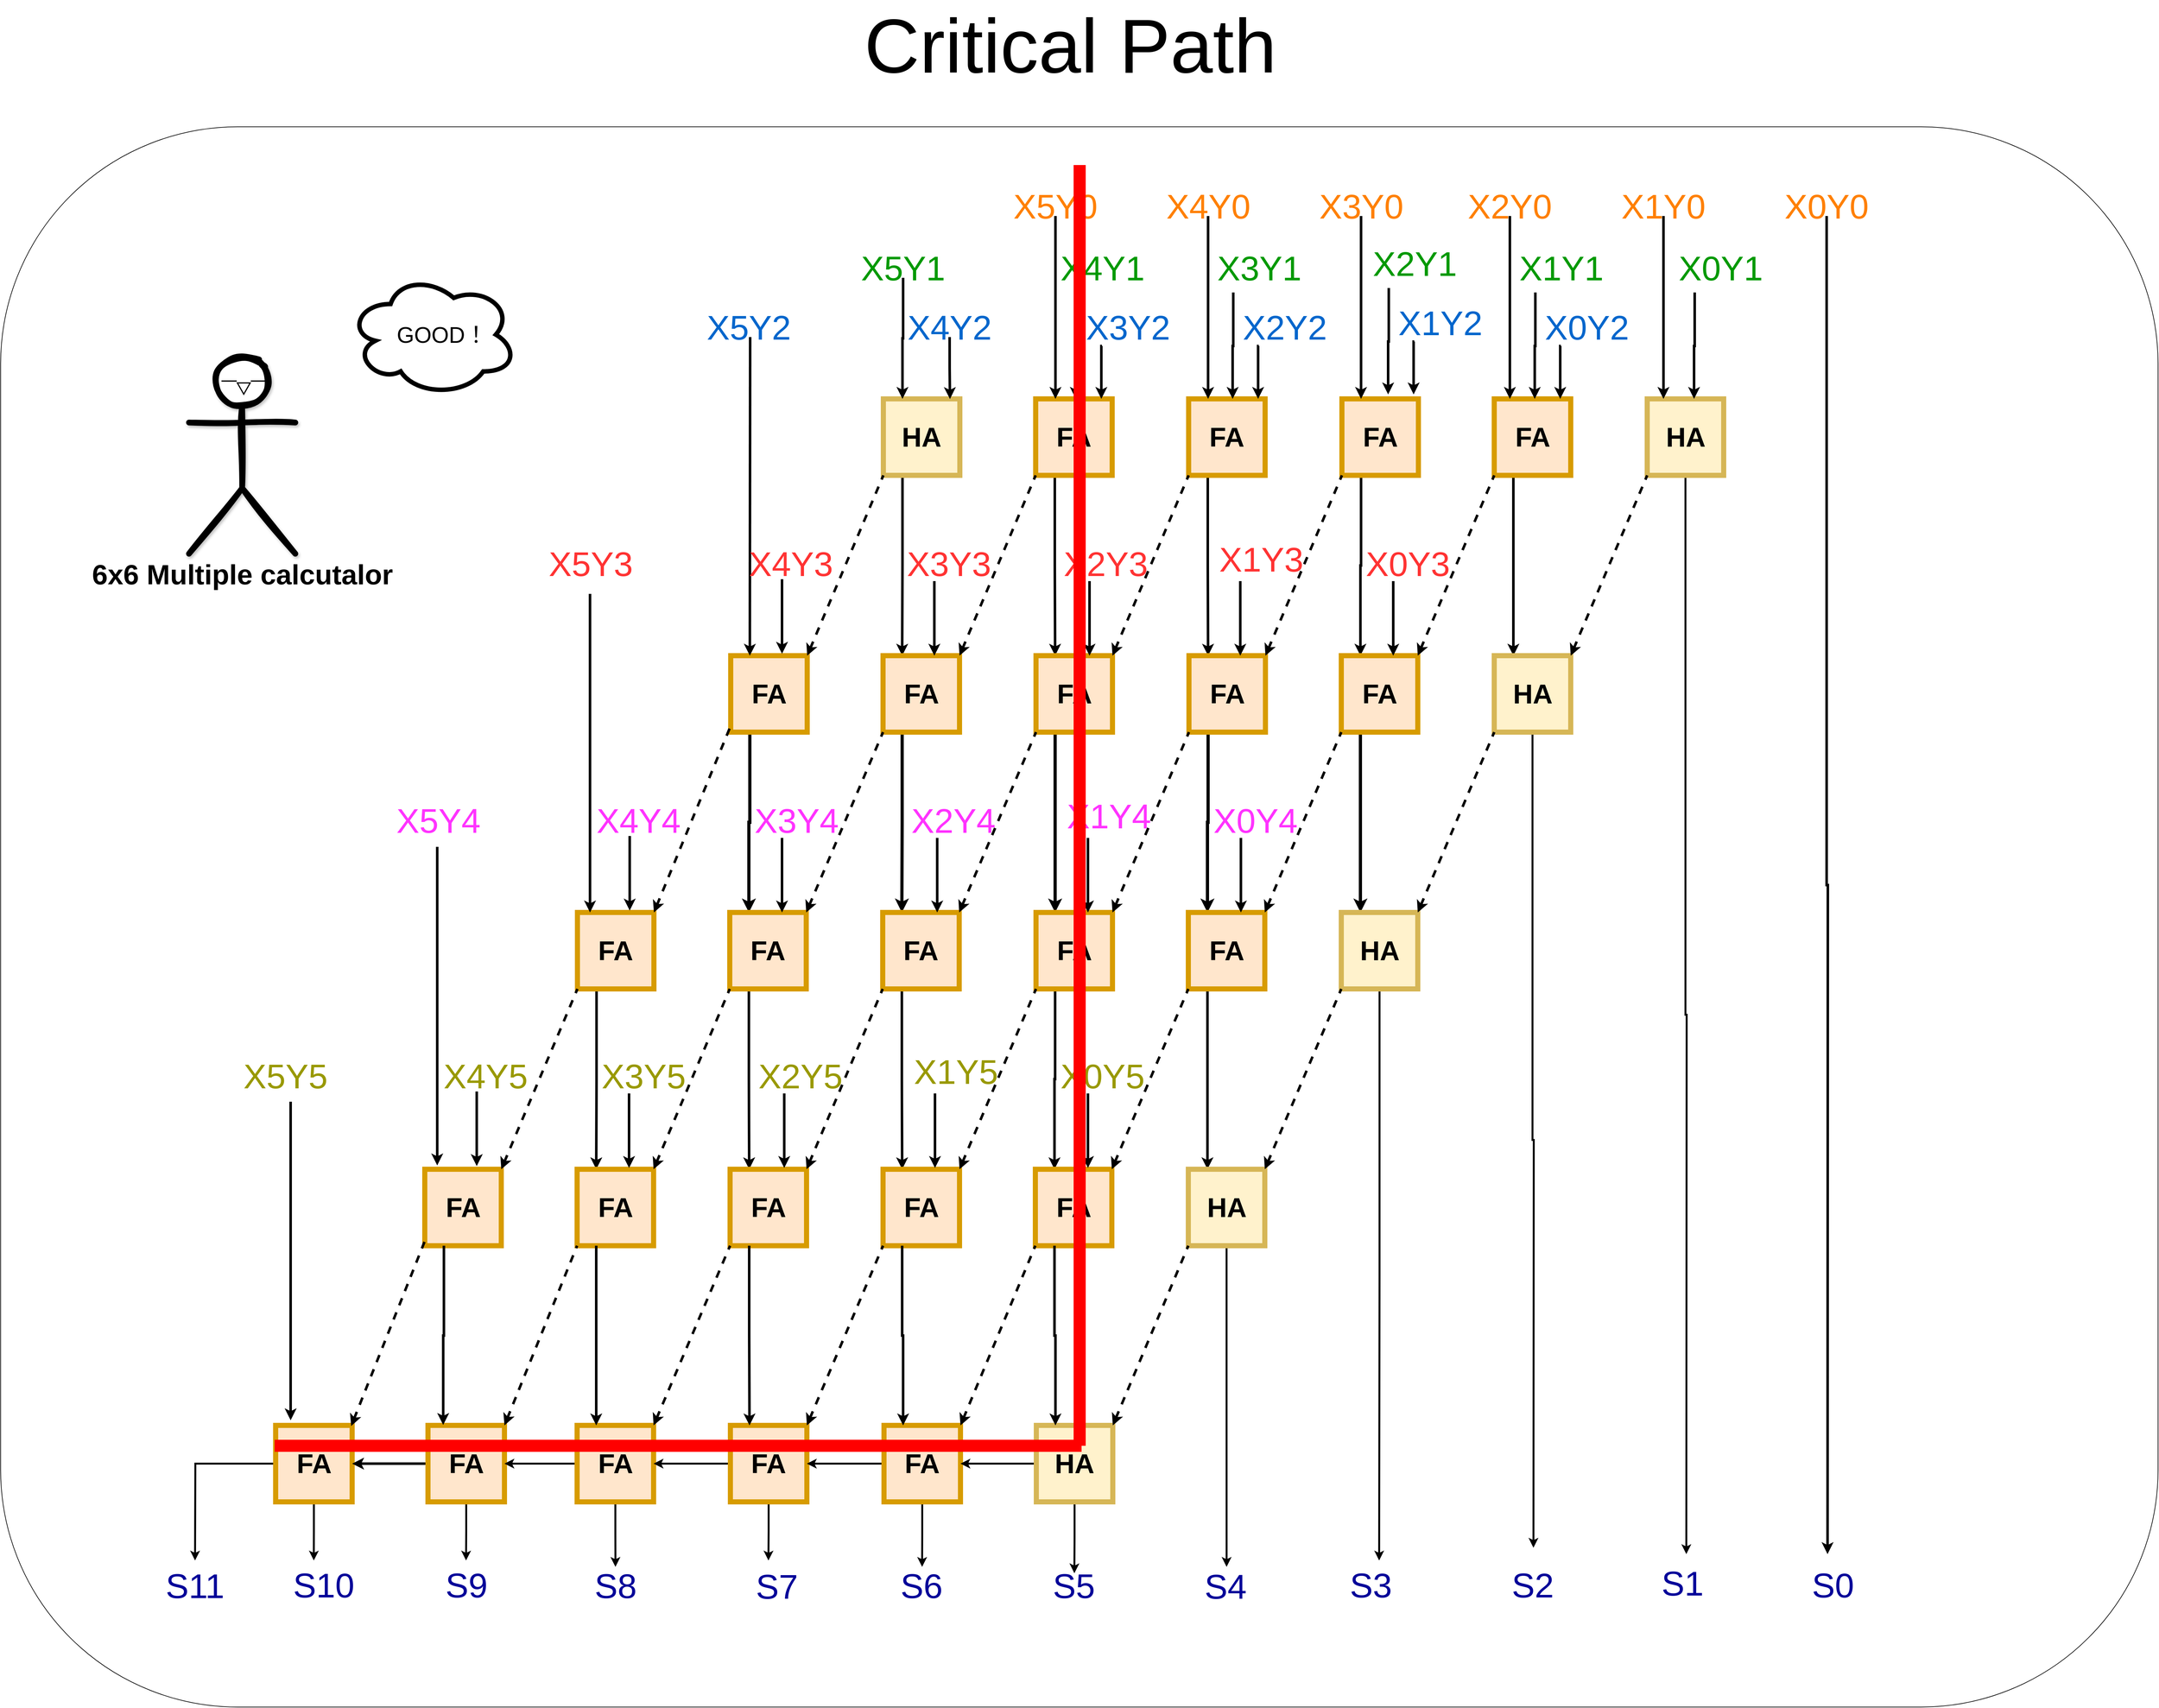 <mxfile version="27.1.4">
  <diagram name="Page-1" id="XcNwkj9A9RcoI1uySw65">
    <mxGraphModel dx="4717" dy="2690" grid="1" gridSize="10" guides="1" tooltips="1" connect="1" arrows="1" fold="1" page="1" pageScale="1" pageWidth="850" pageHeight="1100" math="0" shadow="0">
      <root>
        <mxCell id="0" />
        <mxCell id="1" parent="0" />
        <mxCell id="gVcf6k5lS88BYvhWTb9o-1" value="" style="rounded=1;whiteSpace=wrap;html=1;" vertex="1" parent="1">
          <mxGeometry x="260" y="310" width="3385" height="2480" as="geometry" />
        </mxCell>
        <mxCell id="gVcf6k5lS88BYvhWTb9o-2" style="edgeStyle=orthogonalEdgeStyle;rounded=0;orthogonalLoop=1;jettySize=auto;html=1;exitX=0.25;exitY=1;exitDx=0;exitDy=0;entryX=0.25;entryY=0;entryDx=0;entryDy=0;strokeWidth=4;" edge="1" parent="1" source="gVcf6k5lS88BYvhWTb9o-3" target="gVcf6k5lS88BYvhWTb9o-11">
          <mxGeometry relative="1" as="geometry" />
        </mxCell>
        <mxCell id="gVcf6k5lS88BYvhWTb9o-3" value="&lt;b style=&quot;&quot;&gt;&lt;font style=&quot;font-size: 43px;&quot;&gt;HA&lt;/font&gt;&lt;/b&gt;" style="whiteSpace=wrap;html=1;aspect=fixed;fillColor=#fff2cc;strokeColor=#d6b656;strokeWidth=8;" vertex="1" parent="1">
          <mxGeometry x="1645" y="737" width="120" height="120" as="geometry" />
        </mxCell>
        <mxCell id="gVcf6k5lS88BYvhWTb9o-4" style="edgeStyle=orthogonalEdgeStyle;rounded=0;orthogonalLoop=1;jettySize=auto;html=1;exitX=0.25;exitY=1;exitDx=0;exitDy=0;entryX=0.25;entryY=0;entryDx=0;entryDy=0;strokeWidth=4;" edge="1" parent="1" source="gVcf6k5lS88BYvhWTb9o-5" target="gVcf6k5lS88BYvhWTb9o-13">
          <mxGeometry relative="1" as="geometry" />
        </mxCell>
        <mxCell id="gVcf6k5lS88BYvhWTb9o-5" value="&lt;b&gt;&lt;font style=&quot;font-size: 43px;&quot;&gt;FA&lt;/font&gt;&lt;/b&gt;" style="whiteSpace=wrap;html=1;aspect=fixed;fillColor=#ffe6cc;strokeColor=#d79b00;strokeWidth=8;" vertex="1" parent="1">
          <mxGeometry x="1884" y="737" width="120" height="120" as="geometry" />
        </mxCell>
        <mxCell id="gVcf6k5lS88BYvhWTb9o-6" style="edgeStyle=orthogonalEdgeStyle;rounded=0;orthogonalLoop=1;jettySize=auto;html=1;exitX=0.25;exitY=1;exitDx=0;exitDy=0;entryX=0.25;entryY=0;entryDx=0;entryDy=0;strokeWidth=4;" edge="1" parent="1" source="gVcf6k5lS88BYvhWTb9o-7" target="gVcf6k5lS88BYvhWTb9o-21">
          <mxGeometry relative="1" as="geometry" />
        </mxCell>
        <mxCell id="gVcf6k5lS88BYvhWTb9o-7" value="&lt;b&gt;&lt;font style=&quot;font-size: 43px;&quot;&gt;FA&lt;/font&gt;&lt;/b&gt;" style="whiteSpace=wrap;html=1;aspect=fixed;fillColor=#ffe6cc;strokeColor=#d79b00;strokeWidth=8;" vertex="1" parent="1">
          <mxGeometry x="2124" y="737" width="120" height="120" as="geometry" />
        </mxCell>
        <mxCell id="gVcf6k5lS88BYvhWTb9o-8" style="edgeStyle=orthogonalEdgeStyle;rounded=0;orthogonalLoop=1;jettySize=auto;html=1;exitX=0.25;exitY=1;exitDx=0;exitDy=0;entryX=0.25;entryY=0;entryDx=0;entryDy=0;fontSize=13;strokeWidth=5;" edge="1" parent="1" source="gVcf6k5lS88BYvhWTb9o-9" target="gVcf6k5lS88BYvhWTb9o-34">
          <mxGeometry relative="1" as="geometry" />
        </mxCell>
        <mxCell id="gVcf6k5lS88BYvhWTb9o-9" value="&lt;span style=&quot;font-size: 43px;&quot;&gt;&lt;b&gt;FA&lt;/b&gt;&lt;/span&gt;" style="whiteSpace=wrap;html=1;aspect=fixed;fillColor=#ffe6cc;strokeColor=#d79b00;strokeWidth=8;" vertex="1" parent="1">
          <mxGeometry x="1405.5" y="1140" width="120" height="120" as="geometry" />
        </mxCell>
        <mxCell id="gVcf6k5lS88BYvhWTb9o-10" style="edgeStyle=orthogonalEdgeStyle;rounded=0;orthogonalLoop=1;jettySize=auto;html=1;exitX=0.25;exitY=1;exitDx=0;exitDy=0;entryX=0.25;entryY=0;entryDx=0;entryDy=0;fontSize=13;strokeWidth=5;" edge="1" parent="1" source="gVcf6k5lS88BYvhWTb9o-11" target="gVcf6k5lS88BYvhWTb9o-36">
          <mxGeometry relative="1" as="geometry" />
        </mxCell>
        <mxCell id="gVcf6k5lS88BYvhWTb9o-11" value="&lt;b style=&quot;font-size: 43px;&quot;&gt;FA&lt;/b&gt;" style="whiteSpace=wrap;html=1;aspect=fixed;fillColor=#ffe6cc;strokeColor=#d79b00;strokeWidth=8;" vertex="1" parent="1">
          <mxGeometry x="1644.5" y="1140" width="120" height="120" as="geometry" />
        </mxCell>
        <mxCell id="gVcf6k5lS88BYvhWTb9o-12" style="edgeStyle=orthogonalEdgeStyle;rounded=0;orthogonalLoop=1;jettySize=auto;html=1;exitX=0.25;exitY=1;exitDx=0;exitDy=0;entryX=0.25;entryY=0;entryDx=0;entryDy=0;fontSize=13;strokeWidth=5;" edge="1" parent="1" source="gVcf6k5lS88BYvhWTb9o-13" target="gVcf6k5lS88BYvhWTb9o-41">
          <mxGeometry relative="1" as="geometry" />
        </mxCell>
        <mxCell id="gVcf6k5lS88BYvhWTb9o-13" value="&lt;b style=&quot;font-size: 43px;&quot;&gt;FA&lt;/b&gt;" style="whiteSpace=wrap;html=1;aspect=fixed;fillColor=#ffe6cc;strokeColor=#d79b00;strokeWidth=8;" vertex="1" parent="1">
          <mxGeometry x="1884.5" y="1140" width="120" height="120" as="geometry" />
        </mxCell>
        <mxCell id="gVcf6k5lS88BYvhWTb9o-14" style="edgeStyle=orthogonalEdgeStyle;rounded=0;orthogonalLoop=1;jettySize=auto;html=1;exitX=0.25;exitY=1;exitDx=0;exitDy=0;entryX=0.25;entryY=0;entryDx=0;entryDy=0;strokeWidth=4;" edge="1" parent="1" source="gVcf6k5lS88BYvhWTb9o-15" target="gVcf6k5lS88BYvhWTb9o-23">
          <mxGeometry relative="1" as="geometry" />
        </mxCell>
        <mxCell id="gVcf6k5lS88BYvhWTb9o-15" value="&lt;b&gt;&lt;font style=&quot;font-size: 43px;&quot;&gt;FA&lt;/font&gt;&lt;/b&gt;" style="whiteSpace=wrap;html=1;aspect=fixed;fillColor=#ffe6cc;strokeColor=#d79b00;strokeWidth=8;" vertex="1" parent="1">
          <mxGeometry x="2364.5" y="737" width="120" height="120" as="geometry" />
        </mxCell>
        <mxCell id="gVcf6k5lS88BYvhWTb9o-16" style="edgeStyle=orthogonalEdgeStyle;rounded=0;orthogonalLoop=1;jettySize=auto;html=1;exitX=0.25;exitY=1;exitDx=0;exitDy=0;entryX=0.25;entryY=0;entryDx=0;entryDy=0;strokeWidth=4;" edge="1" parent="1" source="gVcf6k5lS88BYvhWTb9o-17" target="gVcf6k5lS88BYvhWTb9o-25">
          <mxGeometry relative="1" as="geometry" />
        </mxCell>
        <mxCell id="gVcf6k5lS88BYvhWTb9o-17" value="&lt;b&gt;&lt;font style=&quot;font-size: 43px;&quot;&gt;FA&lt;/font&gt;&lt;/b&gt;" style="whiteSpace=wrap;html=1;aspect=fixed;fillColor=#ffe6cc;strokeColor=#d79b00;strokeWidth=8;" vertex="1" parent="1">
          <mxGeometry x="2603.5" y="737" width="120" height="120" as="geometry" />
        </mxCell>
        <mxCell id="gVcf6k5lS88BYvhWTb9o-18" style="edgeStyle=orthogonalEdgeStyle;rounded=0;orthogonalLoop=1;jettySize=auto;html=1;exitX=0.5;exitY=1;exitDx=0;exitDy=0;strokeWidth=3;" edge="1" parent="1" source="gVcf6k5lS88BYvhWTb9o-19">
          <mxGeometry relative="1" as="geometry">
            <mxPoint x="2904.857" y="2550" as="targetPoint" />
          </mxGeometry>
        </mxCell>
        <mxCell id="gVcf6k5lS88BYvhWTb9o-19" value="&lt;b&gt;&lt;font style=&quot;font-size: 43px;&quot;&gt;HA&lt;/font&gt;&lt;/b&gt;" style="whiteSpace=wrap;html=1;aspect=fixed;fillColor=#fff2cc;strokeColor=#d6b656;strokeWidth=8;" vertex="1" parent="1">
          <mxGeometry x="2843.5" y="737" width="120" height="120" as="geometry" />
        </mxCell>
        <mxCell id="gVcf6k5lS88BYvhWTb9o-20" style="edgeStyle=orthogonalEdgeStyle;rounded=0;orthogonalLoop=1;jettySize=auto;html=1;exitX=0.25;exitY=1;exitDx=0;exitDy=0;entryX=0.25;entryY=0;entryDx=0;entryDy=0;fontSize=13;strokeWidth=5;" edge="1" parent="1" source="gVcf6k5lS88BYvhWTb9o-21" target="gVcf6k5lS88BYvhWTb9o-43">
          <mxGeometry relative="1" as="geometry" />
        </mxCell>
        <mxCell id="gVcf6k5lS88BYvhWTb9o-21" value="&lt;b style=&quot;font-size: 43px;&quot;&gt;FA&lt;/b&gt;" style="whiteSpace=wrap;html=1;aspect=fixed;fillColor=#ffe6cc;strokeColor=#d79b00;strokeWidth=8;" vertex="1" parent="1">
          <mxGeometry x="2124.5" y="1140" width="120" height="120" as="geometry" />
        </mxCell>
        <mxCell id="gVcf6k5lS88BYvhWTb9o-22" style="edgeStyle=orthogonalEdgeStyle;rounded=0;orthogonalLoop=1;jettySize=auto;html=1;exitX=0.25;exitY=1;exitDx=0;exitDy=0;entryX=0.25;entryY=0;entryDx=0;entryDy=0;fontSize=13;strokeWidth=5;" edge="1" parent="1" source="gVcf6k5lS88BYvhWTb9o-23" target="gVcf6k5lS88BYvhWTb9o-45">
          <mxGeometry relative="1" as="geometry" />
        </mxCell>
        <mxCell id="gVcf6k5lS88BYvhWTb9o-23" value="&lt;b style=&quot;font-size: 43px;&quot;&gt;FA&lt;/b&gt;" style="whiteSpace=wrap;html=1;aspect=fixed;fillColor=#ffe6cc;strokeColor=#d79b00;strokeWidth=8;" vertex="1" parent="1">
          <mxGeometry x="2363.5" y="1140" width="120" height="120" as="geometry" />
        </mxCell>
        <mxCell id="gVcf6k5lS88BYvhWTb9o-24" style="edgeStyle=orthogonalEdgeStyle;rounded=0;orthogonalLoop=1;jettySize=auto;html=1;exitX=0.5;exitY=1;exitDx=0;exitDy=0;strokeWidth=3;" edge="1" parent="1" source="gVcf6k5lS88BYvhWTb9o-25">
          <mxGeometry relative="1" as="geometry">
            <mxPoint x="2665" y="2540" as="targetPoint" />
          </mxGeometry>
        </mxCell>
        <mxCell id="gVcf6k5lS88BYvhWTb9o-25" value="&lt;b style=&quot;font-size: 43px;&quot;&gt;HA&lt;/b&gt;" style="whiteSpace=wrap;html=1;aspect=fixed;fillColor=#fff2cc;strokeColor=#d6b656;strokeWidth=8;" vertex="1" parent="1">
          <mxGeometry x="2603.5" y="1140" width="120" height="120" as="geometry" />
        </mxCell>
        <mxCell id="gVcf6k5lS88BYvhWTb9o-26" value="" style="endArrow=none;dashed=1;html=1;rounded=0;entryX=0;entryY=1;entryDx=0;entryDy=0;exitX=1;exitY=0;exitDx=0;exitDy=0;startArrow=classic;startFill=1;strokeWidth=4;" edge="1" parent="1" source="gVcf6k5lS88BYvhWTb9o-11" target="gVcf6k5lS88BYvhWTb9o-5">
          <mxGeometry width="50" height="50" relative="1" as="geometry">
            <mxPoint x="1705" y="1170" as="sourcePoint" />
            <mxPoint x="1755" y="1120" as="targetPoint" />
          </mxGeometry>
        </mxCell>
        <mxCell id="gVcf6k5lS88BYvhWTb9o-27" value="" style="endArrow=none;dashed=1;html=1;rounded=0;entryX=0;entryY=1;entryDx=0;entryDy=0;exitX=1;exitY=0;exitDx=0;exitDy=0;startArrow=classic;startFill=1;strokeWidth=4;" edge="1" parent="1" source="gVcf6k5lS88BYvhWTb9o-13" target="gVcf6k5lS88BYvhWTb9o-7">
          <mxGeometry width="50" height="50" relative="1" as="geometry">
            <mxPoint x="1775" y="1150" as="sourcePoint" />
            <mxPoint x="1894" y="867" as="targetPoint" />
          </mxGeometry>
        </mxCell>
        <mxCell id="gVcf6k5lS88BYvhWTb9o-28" value="" style="endArrow=none;dashed=1;html=1;rounded=0;entryX=0;entryY=1;entryDx=0;entryDy=0;exitX=1;exitY=0;exitDx=0;exitDy=0;startArrow=classic;startFill=1;strokeWidth=4;" edge="1" parent="1" source="gVcf6k5lS88BYvhWTb9o-21" target="gVcf6k5lS88BYvhWTb9o-15">
          <mxGeometry width="50" height="50" relative="1" as="geometry">
            <mxPoint x="2015" y="1150" as="sourcePoint" />
            <mxPoint x="2134" y="867" as="targetPoint" />
          </mxGeometry>
        </mxCell>
        <mxCell id="gVcf6k5lS88BYvhWTb9o-29" value="" style="endArrow=none;dashed=1;html=1;rounded=0;entryX=0;entryY=1;entryDx=0;entryDy=0;exitX=1;exitY=0;exitDx=0;exitDy=0;startArrow=classic;startFill=1;strokeWidth=4;" edge="1" parent="1" source="gVcf6k5lS88BYvhWTb9o-23" target="gVcf6k5lS88BYvhWTb9o-17">
          <mxGeometry width="50" height="50" relative="1" as="geometry">
            <mxPoint x="2255" y="1150" as="sourcePoint" />
            <mxPoint x="2375" y="867" as="targetPoint" />
          </mxGeometry>
        </mxCell>
        <mxCell id="gVcf6k5lS88BYvhWTb9o-30" value="" style="endArrow=none;dashed=1;html=1;rounded=0;entryX=0;entryY=1;entryDx=0;entryDy=0;exitX=1;exitY=0;exitDx=0;exitDy=0;startArrow=classic;startFill=1;strokeWidth=4;" edge="1" parent="1" source="gVcf6k5lS88BYvhWTb9o-25" target="gVcf6k5lS88BYvhWTb9o-19">
          <mxGeometry width="50" height="50" relative="1" as="geometry">
            <mxPoint x="2494" y="1150" as="sourcePoint" />
            <mxPoint x="2614" y="867" as="targetPoint" />
          </mxGeometry>
        </mxCell>
        <mxCell id="gVcf6k5lS88BYvhWTb9o-31" style="edgeStyle=orthogonalEdgeStyle;rounded=0;orthogonalLoop=1;jettySize=auto;html=1;exitX=0.25;exitY=1;exitDx=0;exitDy=0;entryX=0.25;entryY=0;entryDx=0;entryDy=0;strokeWidth=4;" edge="1" parent="1" source="gVcf6k5lS88BYvhWTb9o-32" target="gVcf6k5lS88BYvhWTb9o-38">
          <mxGeometry relative="1" as="geometry" />
        </mxCell>
        <mxCell id="gVcf6k5lS88BYvhWTb9o-32" value="&lt;b style=&quot;font-size: 43px;&quot;&gt;FA&lt;/b&gt;" style="whiteSpace=wrap;html=1;aspect=fixed;fillColor=#ffe6cc;strokeColor=#d79b00;strokeWidth=8;" vertex="1" parent="1">
          <mxGeometry x="1165" y="1543" width="120" height="120" as="geometry" />
        </mxCell>
        <mxCell id="gVcf6k5lS88BYvhWTb9o-33" style="edgeStyle=orthogonalEdgeStyle;rounded=0;orthogonalLoop=1;jettySize=auto;html=1;exitX=0.25;exitY=1;exitDx=0;exitDy=0;entryX=0.25;entryY=0;entryDx=0;entryDy=0;strokeWidth=4;" edge="1" parent="1" source="gVcf6k5lS88BYvhWTb9o-34" target="gVcf6k5lS88BYvhWTb9o-39">
          <mxGeometry relative="1" as="geometry" />
        </mxCell>
        <mxCell id="gVcf6k5lS88BYvhWTb9o-34" value="&lt;b style=&quot;font-size: 43px;&quot;&gt;FA&lt;/b&gt;" style="whiteSpace=wrap;html=1;aspect=fixed;fillColor=#ffe6cc;strokeColor=#d79b00;strokeWidth=8;" vertex="1" parent="1">
          <mxGeometry x="1404" y="1543" width="120" height="120" as="geometry" />
        </mxCell>
        <mxCell id="gVcf6k5lS88BYvhWTb9o-35" style="edgeStyle=orthogonalEdgeStyle;rounded=0;orthogonalLoop=1;jettySize=auto;html=1;exitX=0.25;exitY=1;exitDx=0;exitDy=0;entryX=0.25;entryY=0;entryDx=0;entryDy=0;strokeWidth=4;" edge="1" parent="1" source="gVcf6k5lS88BYvhWTb9o-36" target="gVcf6k5lS88BYvhWTb9o-46">
          <mxGeometry relative="1" as="geometry" />
        </mxCell>
        <mxCell id="gVcf6k5lS88BYvhWTb9o-36" value="&lt;b style=&quot;font-size: 43px;&quot;&gt;FA&lt;/b&gt;" style="whiteSpace=wrap;html=1;aspect=fixed;fillColor=#ffe6cc;strokeColor=#d79b00;strokeWidth=8;" vertex="1" parent="1">
          <mxGeometry x="1644" y="1543" width="120" height="120" as="geometry" />
        </mxCell>
        <mxCell id="gVcf6k5lS88BYvhWTb9o-37" value="&lt;b style=&quot;font-size: 43px;&quot;&gt;FA&lt;/b&gt;" style="whiteSpace=wrap;html=1;aspect=fixed;fillColor=#ffe6cc;strokeColor=#d79b00;strokeWidth=8;" vertex="1" parent="1">
          <mxGeometry x="925.5" y="1946" width="120" height="120" as="geometry" />
        </mxCell>
        <mxCell id="gVcf6k5lS88BYvhWTb9o-38" value="&lt;b style=&quot;font-size: 43px;&quot;&gt;FA&lt;/b&gt;" style="whiteSpace=wrap;html=1;aspect=fixed;fillColor=#ffe6cc;strokeColor=#d79b00;strokeWidth=8;" vertex="1" parent="1">
          <mxGeometry x="1164.5" y="1946" width="120" height="120" as="geometry" />
        </mxCell>
        <mxCell id="gVcf6k5lS88BYvhWTb9o-39" value="&lt;b style=&quot;font-size: 43px;&quot;&gt;FA&lt;/b&gt;" style="whiteSpace=wrap;html=1;aspect=fixed;fillColor=#ffe6cc;strokeColor=#d79b00;strokeWidth=8;" vertex="1" parent="1">
          <mxGeometry x="1404.5" y="1946" width="120" height="120" as="geometry" />
        </mxCell>
        <mxCell id="gVcf6k5lS88BYvhWTb9o-40" style="edgeStyle=orthogonalEdgeStyle;rounded=0;orthogonalLoop=1;jettySize=auto;html=1;exitX=0.25;exitY=1;exitDx=0;exitDy=0;entryX=0.25;entryY=0;entryDx=0;entryDy=0;strokeWidth=4;" edge="1" parent="1" source="gVcf6k5lS88BYvhWTb9o-41" target="gVcf6k5lS88BYvhWTb9o-47">
          <mxGeometry relative="1" as="geometry" />
        </mxCell>
        <mxCell id="gVcf6k5lS88BYvhWTb9o-41" value="&lt;b style=&quot;font-size: 43px;&quot;&gt;FA&lt;/b&gt;" style="whiteSpace=wrap;html=1;aspect=fixed;fillColor=#ffe6cc;strokeColor=#d79b00;strokeWidth=8;" vertex="1" parent="1">
          <mxGeometry x="1884.5" y="1543" width="120" height="120" as="geometry" />
        </mxCell>
        <mxCell id="gVcf6k5lS88BYvhWTb9o-42" style="edgeStyle=orthogonalEdgeStyle;rounded=0;orthogonalLoop=1;jettySize=auto;html=1;exitX=0.25;exitY=1;exitDx=0;exitDy=0;entryX=0.25;entryY=0;entryDx=0;entryDy=0;strokeWidth=4;" edge="1" parent="1" source="gVcf6k5lS88BYvhWTb9o-43" target="gVcf6k5lS88BYvhWTb9o-49">
          <mxGeometry relative="1" as="geometry" />
        </mxCell>
        <mxCell id="gVcf6k5lS88BYvhWTb9o-43" value="&lt;b style=&quot;font-size: 43px;&quot;&gt;FA&lt;/b&gt;" style="whiteSpace=wrap;html=1;aspect=fixed;fillColor=#ffe6cc;strokeColor=#d79b00;strokeWidth=8;" vertex="1" parent="1">
          <mxGeometry x="2123.5" y="1543" width="120" height="120" as="geometry" />
        </mxCell>
        <mxCell id="gVcf6k5lS88BYvhWTb9o-44" style="edgeStyle=orthogonalEdgeStyle;rounded=0;orthogonalLoop=1;jettySize=auto;html=1;exitX=0.5;exitY=1;exitDx=0;exitDy=0;strokeWidth=3;" edge="1" parent="1" source="gVcf6k5lS88BYvhWTb9o-45">
          <mxGeometry relative="1" as="geometry">
            <mxPoint x="2422.909" y="2560" as="targetPoint" />
          </mxGeometry>
        </mxCell>
        <mxCell id="gVcf6k5lS88BYvhWTb9o-45" value="&lt;b style=&quot;font-size: 43px;&quot;&gt;HA&lt;/b&gt;" style="whiteSpace=wrap;html=1;aspect=fixed;fillColor=#fff2cc;strokeColor=#d6b656;strokeWidth=8;" vertex="1" parent="1">
          <mxGeometry x="2363.5" y="1543" width="120" height="120" as="geometry" />
        </mxCell>
        <mxCell id="gVcf6k5lS88BYvhWTb9o-46" value="&lt;b style=&quot;font-size: 43px;&quot;&gt;FA&lt;/b&gt;" style="whiteSpace=wrap;html=1;aspect=fixed;fillColor=#ffe6cc;strokeColor=#d79b00;strokeWidth=8;" vertex="1" parent="1">
          <mxGeometry x="1644.5" y="1946" width="120" height="120" as="geometry" />
        </mxCell>
        <mxCell id="gVcf6k5lS88BYvhWTb9o-47" value="&lt;b style=&quot;font-size: 43px;&quot;&gt;FA&lt;/b&gt;" style="whiteSpace=wrap;html=1;aspect=fixed;fillColor=#ffe6cc;strokeColor=#d79b00;strokeWidth=8;" vertex="1" parent="1">
          <mxGeometry x="1883.5" y="1946" width="120" height="120" as="geometry" />
        </mxCell>
        <mxCell id="gVcf6k5lS88BYvhWTb9o-48" style="edgeStyle=orthogonalEdgeStyle;rounded=0;orthogonalLoop=1;jettySize=auto;html=1;exitX=0.5;exitY=1;exitDx=0;exitDy=0;strokeWidth=3;" edge="1" parent="1" source="gVcf6k5lS88BYvhWTb9o-49">
          <mxGeometry relative="1" as="geometry">
            <mxPoint x="2183.556" y="2570.0" as="targetPoint" />
          </mxGeometry>
        </mxCell>
        <mxCell id="gVcf6k5lS88BYvhWTb9o-49" value="&lt;b style=&quot;font-size: 43px;&quot;&gt;HA&lt;/b&gt;" style="whiteSpace=wrap;html=1;aspect=fixed;fillColor=#fff2cc;strokeColor=#d6b656;strokeWidth=8;" vertex="1" parent="1">
          <mxGeometry x="2123.5" y="1946" width="120" height="120" as="geometry" />
        </mxCell>
        <mxCell id="gVcf6k5lS88BYvhWTb9o-50" value="" style="endArrow=none;dashed=1;html=1;rounded=0;entryX=0;entryY=1;entryDx=0;entryDy=0;exitX=1;exitY=0;exitDx=0;exitDy=0;startArrow=classic;startFill=1;strokeWidth=4;" edge="1" parent="1" source="gVcf6k5lS88BYvhWTb9o-38" target="gVcf6k5lS88BYvhWTb9o-34">
          <mxGeometry width="50" height="50" relative="1" as="geometry">
            <mxPoint x="1225" y="1976" as="sourcePoint" />
            <mxPoint x="1275" y="1926" as="targetPoint" />
          </mxGeometry>
        </mxCell>
        <mxCell id="gVcf6k5lS88BYvhWTb9o-51" value="" style="endArrow=none;dashed=1;html=1;rounded=0;entryX=0;entryY=1;entryDx=0;entryDy=0;exitX=1;exitY=0;exitDx=0;exitDy=0;startArrow=classic;startFill=1;strokeWidth=4;" edge="1" parent="1" source="gVcf6k5lS88BYvhWTb9o-39" target="gVcf6k5lS88BYvhWTb9o-36">
          <mxGeometry width="50" height="50" relative="1" as="geometry">
            <mxPoint x="1295" y="1956" as="sourcePoint" />
            <mxPoint x="1414" y="1673" as="targetPoint" />
          </mxGeometry>
        </mxCell>
        <mxCell id="gVcf6k5lS88BYvhWTb9o-52" value="" style="endArrow=none;dashed=1;html=1;rounded=0;entryX=0;entryY=1;entryDx=0;entryDy=0;exitX=1;exitY=0;exitDx=0;exitDy=0;startArrow=classic;startFill=1;strokeWidth=4;" edge="1" parent="1" source="gVcf6k5lS88BYvhWTb9o-46" target="gVcf6k5lS88BYvhWTb9o-41">
          <mxGeometry width="50" height="50" relative="1" as="geometry">
            <mxPoint x="1535" y="1956" as="sourcePoint" />
            <mxPoint x="1654" y="1673" as="targetPoint" />
          </mxGeometry>
        </mxCell>
        <mxCell id="gVcf6k5lS88BYvhWTb9o-53" value="" style="endArrow=none;dashed=1;html=1;rounded=0;entryX=0;entryY=1;entryDx=0;entryDy=0;exitX=1;exitY=0;exitDx=0;exitDy=0;startArrow=classic;startFill=1;strokeWidth=4;" edge="1" parent="1" source="gVcf6k5lS88BYvhWTb9o-47" target="gVcf6k5lS88BYvhWTb9o-43">
          <mxGeometry width="50" height="50" relative="1" as="geometry">
            <mxPoint x="1775" y="1956" as="sourcePoint" />
            <mxPoint x="1895" y="1673" as="targetPoint" />
          </mxGeometry>
        </mxCell>
        <mxCell id="gVcf6k5lS88BYvhWTb9o-54" value="" style="endArrow=none;dashed=1;html=1;rounded=0;entryX=0;entryY=1;entryDx=0;entryDy=0;exitX=1;exitY=0;exitDx=0;exitDy=0;startArrow=classic;startFill=1;strokeWidth=4;" edge="1" parent="1" source="gVcf6k5lS88BYvhWTb9o-49" target="gVcf6k5lS88BYvhWTb9o-45">
          <mxGeometry width="50" height="50" relative="1" as="geometry">
            <mxPoint x="2014" y="1956" as="sourcePoint" />
            <mxPoint x="2134" y="1673" as="targetPoint" />
          </mxGeometry>
        </mxCell>
        <mxCell id="gVcf6k5lS88BYvhWTb9o-55" value="" style="endArrow=none;dashed=1;html=1;rounded=0;entryX=0;entryY=0.917;entryDx=0;entryDy=0;exitX=1;exitY=0;exitDx=0;exitDy=0;startArrow=classic;startFill=1;strokeWidth=4;entryPerimeter=0;" edge="1" parent="1" source="gVcf6k5lS88BYvhWTb9o-32" target="gVcf6k5lS88BYvhWTb9o-9">
          <mxGeometry width="50" height="50" relative="1" as="geometry">
            <mxPoint x="1286.5" y="1543" as="sourcePoint" />
            <mxPoint x="1405.5" y="1260" as="targetPoint" />
          </mxGeometry>
        </mxCell>
        <mxCell id="gVcf6k5lS88BYvhWTb9o-56" value="" style="endArrow=none;dashed=1;html=1;rounded=0;entryX=0;entryY=1;entryDx=0;entryDy=0;exitX=1;exitY=0;exitDx=0;exitDy=0;startArrow=classic;startFill=1;strokeWidth=4;" edge="1" parent="1" source="gVcf6k5lS88BYvhWTb9o-34" target="gVcf6k5lS88BYvhWTb9o-11">
          <mxGeometry width="50" height="50" relative="1" as="geometry">
            <mxPoint x="1585" y="1603" as="sourcePoint" />
            <mxPoint x="1704" y="1320" as="targetPoint" />
          </mxGeometry>
        </mxCell>
        <mxCell id="gVcf6k5lS88BYvhWTb9o-57" value="" style="endArrow=none;dashed=1;html=1;rounded=0;entryX=0;entryY=1;entryDx=0;entryDy=0;exitX=1;exitY=0;exitDx=0;exitDy=0;startArrow=classic;startFill=1;strokeWidth=4;" edge="1" parent="1" source="gVcf6k5lS88BYvhWTb9o-36" target="gVcf6k5lS88BYvhWTb9o-13">
          <mxGeometry width="50" height="50" relative="1" as="geometry">
            <mxPoint x="1727" y="1573" as="sourcePoint" />
            <mxPoint x="1848" y="1290" as="targetPoint" />
          </mxGeometry>
        </mxCell>
        <mxCell id="gVcf6k5lS88BYvhWTb9o-58" value="" style="endArrow=none;dashed=1;html=1;rounded=0;entryX=0;entryY=1;entryDx=0;entryDy=0;exitX=1;exitY=0;exitDx=0;exitDy=0;startArrow=classic;startFill=1;strokeWidth=4;" edge="1" parent="1" source="gVcf6k5lS88BYvhWTb9o-41" target="gVcf6k5lS88BYvhWTb9o-21">
          <mxGeometry width="50" height="50" relative="1" as="geometry">
            <mxPoint x="1898" y="1583" as="sourcePoint" />
            <mxPoint x="2019" y="1300" as="targetPoint" />
          </mxGeometry>
        </mxCell>
        <mxCell id="gVcf6k5lS88BYvhWTb9o-59" value="" style="endArrow=none;dashed=1;html=1;rounded=0;entryX=0;entryY=1;entryDx=0;entryDy=0;exitX=1;exitY=0;exitDx=0;exitDy=0;startArrow=classic;startFill=1;strokeWidth=4;" edge="1" parent="1" source="gVcf6k5lS88BYvhWTb9o-43" target="gVcf6k5lS88BYvhWTb9o-23">
          <mxGeometry width="50" height="50" relative="1" as="geometry">
            <mxPoint x="2218" y="1573" as="sourcePoint" />
            <mxPoint x="2338" y="1290" as="targetPoint" />
          </mxGeometry>
        </mxCell>
        <mxCell id="gVcf6k5lS88BYvhWTb9o-60" value="" style="endArrow=none;dashed=1;html=1;rounded=0;entryX=0;entryY=1;entryDx=0;entryDy=0;exitX=1;exitY=0;exitDx=0;exitDy=0;startArrow=classic;startFill=1;strokeWidth=4;" edge="1" parent="1" source="gVcf6k5lS88BYvhWTb9o-45" target="gVcf6k5lS88BYvhWTb9o-25">
          <mxGeometry width="50" height="50" relative="1" as="geometry">
            <mxPoint x="2409" y="1573" as="sourcePoint" />
            <mxPoint x="2529" y="1290" as="targetPoint" />
          </mxGeometry>
        </mxCell>
        <mxCell id="gVcf6k5lS88BYvhWTb9o-61" value="" style="endArrow=none;dashed=1;html=1;rounded=0;entryX=0;entryY=1;entryDx=0;entryDy=0;exitX=1;exitY=0;exitDx=0;exitDy=0;startArrow=classic;startFill=1;strokeWidth=4;" edge="1" parent="1" source="gVcf6k5lS88BYvhWTb9o-37" target="gVcf6k5lS88BYvhWTb9o-32">
          <mxGeometry width="50" height="50" relative="1" as="geometry">
            <mxPoint x="1295" y="1956" as="sourcePoint" />
            <mxPoint x="1414" y="1673" as="targetPoint" />
          </mxGeometry>
        </mxCell>
        <mxCell id="gVcf6k5lS88BYvhWTb9o-62" value="" style="endArrow=none;dashed=1;html=1;rounded=0;entryX=0;entryY=1;entryDx=0;entryDy=0;exitX=1;exitY=0;exitDx=0;exitDy=0;startArrow=classic;startFill=1;strokeWidth=4;" edge="1" parent="1" source="gVcf6k5lS88BYvhWTb9o-9" target="gVcf6k5lS88BYvhWTb9o-3">
          <mxGeometry width="50" height="50" relative="1" as="geometry">
            <mxPoint x="1295" y="1553" as="sourcePoint" />
            <mxPoint x="1416" y="1260" as="targetPoint" />
          </mxGeometry>
        </mxCell>
        <mxCell id="gVcf6k5lS88BYvhWTb9o-63" style="edgeStyle=orthogonalEdgeStyle;rounded=0;orthogonalLoop=1;jettySize=auto;html=1;exitX=0;exitY=0.5;exitDx=0;exitDy=0;strokeWidth=3;" edge="1" parent="1" source="gVcf6k5lS88BYvhWTb9o-65">
          <mxGeometry relative="1" as="geometry">
            <mxPoint x="565" y="2560.0" as="targetPoint" />
          </mxGeometry>
        </mxCell>
        <mxCell id="gVcf6k5lS88BYvhWTb9o-64" style="edgeStyle=orthogonalEdgeStyle;rounded=0;orthogonalLoop=1;jettySize=auto;html=1;exitX=0.5;exitY=1;exitDx=0;exitDy=0;strokeWidth=3;" edge="1" parent="1" source="gVcf6k5lS88BYvhWTb9o-65">
          <mxGeometry relative="1" as="geometry">
            <mxPoint x="751.333" y="2560.0" as="targetPoint" />
          </mxGeometry>
        </mxCell>
        <mxCell id="gVcf6k5lS88BYvhWTb9o-65" value="&lt;b style=&quot;font-size: 43px;&quot;&gt;FA&lt;/b&gt;" style="whiteSpace=wrap;html=1;aspect=fixed;fillColor=#ffe6cc;strokeColor=#d79b00;strokeWidth=8;" vertex="1" parent="1">
          <mxGeometry x="691.5" y="2348" width="120" height="120" as="geometry" />
        </mxCell>
        <mxCell id="gVcf6k5lS88BYvhWTb9o-66" style="edgeStyle=orthogonalEdgeStyle;rounded=0;orthogonalLoop=1;jettySize=auto;html=1;exitX=0;exitY=0.5;exitDx=0;exitDy=0;entryX=1;entryY=0.5;entryDx=0;entryDy=0;strokeWidth=4;" edge="1" parent="1" source="gVcf6k5lS88BYvhWTb9o-68" target="gVcf6k5lS88BYvhWTb9o-65">
          <mxGeometry relative="1" as="geometry" />
        </mxCell>
        <mxCell id="gVcf6k5lS88BYvhWTb9o-67" style="edgeStyle=orthogonalEdgeStyle;rounded=0;orthogonalLoop=1;jettySize=auto;html=1;exitX=0.5;exitY=1;exitDx=0;exitDy=0;strokeWidth=3;" edge="1" parent="1" source="gVcf6k5lS88BYvhWTb9o-68">
          <mxGeometry relative="1" as="geometry">
            <mxPoint x="990.222" y="2560.0" as="targetPoint" />
          </mxGeometry>
        </mxCell>
        <mxCell id="gVcf6k5lS88BYvhWTb9o-68" value="&lt;b style=&quot;font-size: 43px;&quot;&gt;FA&lt;/b&gt;" style="whiteSpace=wrap;html=1;aspect=fixed;fillColor=#ffe6cc;strokeColor=#d79b00;strokeWidth=8;" vertex="1" parent="1">
          <mxGeometry x="930.5" y="2348" width="120" height="120" as="geometry" />
        </mxCell>
        <mxCell id="gVcf6k5lS88BYvhWTb9o-69" style="edgeStyle=orthogonalEdgeStyle;rounded=0;orthogonalLoop=1;jettySize=auto;html=1;exitX=0;exitY=0.5;exitDx=0;exitDy=0;entryX=1;entryY=0.5;entryDx=0;entryDy=0;strokeWidth=3;" edge="1" parent="1" source="gVcf6k5lS88BYvhWTb9o-71" target="gVcf6k5lS88BYvhWTb9o-68">
          <mxGeometry relative="1" as="geometry" />
        </mxCell>
        <mxCell id="gVcf6k5lS88BYvhWTb9o-70" style="edgeStyle=orthogonalEdgeStyle;rounded=0;orthogonalLoop=1;jettySize=auto;html=1;exitX=0.5;exitY=1;exitDx=0;exitDy=0;strokeWidth=3;" edge="1" parent="1" source="gVcf6k5lS88BYvhWTb9o-71">
          <mxGeometry relative="1" as="geometry">
            <mxPoint x="1224.667" y="2570.0" as="targetPoint" />
          </mxGeometry>
        </mxCell>
        <mxCell id="gVcf6k5lS88BYvhWTb9o-71" value="&lt;b style=&quot;font-size: 43px;&quot;&gt;FA&lt;/b&gt;" style="whiteSpace=wrap;html=1;aspect=fixed;fillColor=#ffe6cc;strokeColor=#d79b00;strokeWidth=8;" vertex="1" parent="1">
          <mxGeometry x="1164.5" y="2348" width="120" height="120" as="geometry" />
        </mxCell>
        <mxCell id="gVcf6k5lS88BYvhWTb9o-72" style="edgeStyle=orthogonalEdgeStyle;rounded=0;orthogonalLoop=1;jettySize=auto;html=1;exitX=0;exitY=0.5;exitDx=0;exitDy=0;entryX=1;entryY=0.5;entryDx=0;entryDy=0;strokeWidth=3;" edge="1" parent="1" source="gVcf6k5lS88BYvhWTb9o-74" target="gVcf6k5lS88BYvhWTb9o-71">
          <mxGeometry relative="1" as="geometry" />
        </mxCell>
        <mxCell id="gVcf6k5lS88BYvhWTb9o-73" style="edgeStyle=orthogonalEdgeStyle;rounded=0;orthogonalLoop=1;jettySize=auto;html=1;exitX=0.5;exitY=1;exitDx=0;exitDy=0;strokeWidth=3;" edge="1" parent="1" source="gVcf6k5lS88BYvhWTb9o-74">
          <mxGeometry relative="1" as="geometry">
            <mxPoint x="1464.667" y="2560.0" as="targetPoint" />
          </mxGeometry>
        </mxCell>
        <mxCell id="gVcf6k5lS88BYvhWTb9o-74" value="&lt;b style=&quot;font-size: 43px;&quot;&gt;FA&lt;/b&gt;" style="whiteSpace=wrap;html=1;aspect=fixed;fillColor=#ffe6cc;strokeColor=#d79b00;strokeWidth=8;" vertex="1" parent="1">
          <mxGeometry x="1405" y="2348" width="120" height="120" as="geometry" />
        </mxCell>
        <mxCell id="gVcf6k5lS88BYvhWTb9o-75" style="edgeStyle=orthogonalEdgeStyle;rounded=0;orthogonalLoop=1;jettySize=auto;html=1;exitX=0;exitY=0.5;exitDx=0;exitDy=0;entryX=1;entryY=0.5;entryDx=0;entryDy=0;strokeWidth=3;" edge="1" parent="1" source="gVcf6k5lS88BYvhWTb9o-77" target="gVcf6k5lS88BYvhWTb9o-74">
          <mxGeometry relative="1" as="geometry" />
        </mxCell>
        <mxCell id="gVcf6k5lS88BYvhWTb9o-76" style="edgeStyle=orthogonalEdgeStyle;rounded=0;orthogonalLoop=1;jettySize=auto;html=1;exitX=0.5;exitY=1;exitDx=0;exitDy=0;strokeWidth=3;" edge="1" parent="1" source="gVcf6k5lS88BYvhWTb9o-77">
          <mxGeometry relative="1" as="geometry">
            <mxPoint x="1705.778" y="2570.0" as="targetPoint" />
          </mxGeometry>
        </mxCell>
        <mxCell id="gVcf6k5lS88BYvhWTb9o-77" value="&lt;b style=&quot;font-size: 43px;&quot;&gt;FA&lt;/b&gt;" style="whiteSpace=wrap;html=1;aspect=fixed;fillColor=#ffe6cc;strokeColor=#d79b00;strokeWidth=8;" vertex="1" parent="1">
          <mxGeometry x="1646" y="2348" width="120" height="120" as="geometry" />
        </mxCell>
        <mxCell id="gVcf6k5lS88BYvhWTb9o-78" style="edgeStyle=orthogonalEdgeStyle;rounded=0;orthogonalLoop=1;jettySize=auto;html=1;exitX=0;exitY=0.5;exitDx=0;exitDy=0;entryX=1;entryY=0.5;entryDx=0;entryDy=0;strokeWidth=3;" edge="1" parent="1" source="gVcf6k5lS88BYvhWTb9o-80" target="gVcf6k5lS88BYvhWTb9o-77">
          <mxGeometry relative="1" as="geometry" />
        </mxCell>
        <mxCell id="gVcf6k5lS88BYvhWTb9o-79" style="edgeStyle=orthogonalEdgeStyle;rounded=0;orthogonalLoop=1;jettySize=auto;html=1;exitX=0.5;exitY=1;exitDx=0;exitDy=0;strokeWidth=3;" edge="1" parent="1" source="gVcf6k5lS88BYvhWTb9o-80">
          <mxGeometry relative="1" as="geometry">
            <mxPoint x="1944.667" y="2580.0" as="targetPoint" />
          </mxGeometry>
        </mxCell>
        <mxCell id="gVcf6k5lS88BYvhWTb9o-80" value="&lt;b style=&quot;font-size: 43px;&quot;&gt;HA&lt;/b&gt;" style="whiteSpace=wrap;html=1;aspect=fixed;fillColor=#fff2cc;strokeColor=#d6b656;strokeWidth=8;" vertex="1" parent="1">
          <mxGeometry x="1885" y="2348" width="120" height="120" as="geometry" />
        </mxCell>
        <mxCell id="gVcf6k5lS88BYvhWTb9o-81" value="" style="endArrow=none;dashed=1;html=1;rounded=0;startArrow=classic;startFill=1;strokeWidth=4;" edge="1" parent="1">
          <mxGeometry width="50" height="50" relative="1" as="geometry">
            <mxPoint x="810" y="2349" as="sourcePoint" />
            <mxPoint x="925" y="2060" as="targetPoint" />
          </mxGeometry>
        </mxCell>
        <mxCell id="gVcf6k5lS88BYvhWTb9o-82" value="" style="endArrow=none;dashed=1;html=1;rounded=0;startArrow=classic;startFill=1;strokeWidth=4;entryX=0;entryY=1;entryDx=0;entryDy=0;exitX=1;exitY=0;exitDx=0;exitDy=0;" edge="1" parent="1" source="gVcf6k5lS88BYvhWTb9o-68" target="gVcf6k5lS88BYvhWTb9o-38">
          <mxGeometry width="50" height="50" relative="1" as="geometry">
            <mxPoint x="820" y="2359" as="sourcePoint" />
            <mxPoint x="935" y="2070" as="targetPoint" />
          </mxGeometry>
        </mxCell>
        <mxCell id="gVcf6k5lS88BYvhWTb9o-83" value="" style="endArrow=none;dashed=1;html=1;rounded=0;startArrow=classic;startFill=1;strokeWidth=4;entryX=0;entryY=1;entryDx=0;entryDy=0;exitX=1;exitY=0;exitDx=0;exitDy=0;" edge="1" parent="1" source="gVcf6k5lS88BYvhWTb9o-71" target="gVcf6k5lS88BYvhWTb9o-39">
          <mxGeometry width="50" height="50" relative="1" as="geometry">
            <mxPoint x="1061" y="2358" as="sourcePoint" />
            <mxPoint x="1175" y="2076" as="targetPoint" />
          </mxGeometry>
        </mxCell>
        <mxCell id="gVcf6k5lS88BYvhWTb9o-84" value="" style="endArrow=none;dashed=1;html=1;rounded=0;startArrow=classic;startFill=1;strokeWidth=4;entryX=0;entryY=1;entryDx=0;entryDy=0;exitX=1;exitY=0;exitDx=0;exitDy=0;" edge="1" parent="1" source="gVcf6k5lS88BYvhWTb9o-74" target="gVcf6k5lS88BYvhWTb9o-46">
          <mxGeometry width="50" height="50" relative="1" as="geometry">
            <mxPoint x="1301" y="2358" as="sourcePoint" />
            <mxPoint x="1415" y="2076" as="targetPoint" />
          </mxGeometry>
        </mxCell>
        <mxCell id="gVcf6k5lS88BYvhWTb9o-85" value="" style="endArrow=none;dashed=1;html=1;rounded=0;startArrow=classic;startFill=1;strokeWidth=4;entryX=0;entryY=1;entryDx=0;entryDy=0;exitX=1;exitY=0;exitDx=0;exitDy=0;" edge="1" parent="1" source="gVcf6k5lS88BYvhWTb9o-77" target="gVcf6k5lS88BYvhWTb9o-47">
          <mxGeometry width="50" height="50" relative="1" as="geometry">
            <mxPoint x="1541" y="2358" as="sourcePoint" />
            <mxPoint x="1655" y="2076" as="targetPoint" />
          </mxGeometry>
        </mxCell>
        <mxCell id="gVcf6k5lS88BYvhWTb9o-86" value="" style="endArrow=none;dashed=1;html=1;rounded=0;startArrow=classic;startFill=1;strokeWidth=4;entryX=0;entryY=1;entryDx=0;entryDy=0;exitX=1;exitY=0;exitDx=0;exitDy=0;" edge="1" parent="1" source="gVcf6k5lS88BYvhWTb9o-80" target="gVcf6k5lS88BYvhWTb9o-49">
          <mxGeometry width="50" height="50" relative="1" as="geometry">
            <mxPoint x="1780" y="2358" as="sourcePoint" />
            <mxPoint x="1894" y="2076" as="targetPoint" />
          </mxGeometry>
        </mxCell>
        <mxCell id="gVcf6k5lS88BYvhWTb9o-87" style="edgeStyle=orthogonalEdgeStyle;rounded=0;orthogonalLoop=1;jettySize=auto;html=1;exitX=0.25;exitY=1;exitDx=0;exitDy=0;entryX=0.199;entryY=-0.006;entryDx=0;entryDy=0;strokeWidth=4;entryPerimeter=0;" edge="1" parent="1" source="gVcf6k5lS88BYvhWTb9o-37" target="gVcf6k5lS88BYvhWTb9o-68">
          <mxGeometry relative="1" as="geometry">
            <mxPoint x="1205" y="1673" as="sourcePoint" />
            <mxPoint x="1205" y="1956" as="targetPoint" />
          </mxGeometry>
        </mxCell>
        <mxCell id="gVcf6k5lS88BYvhWTb9o-88" style="edgeStyle=orthogonalEdgeStyle;rounded=0;orthogonalLoop=1;jettySize=auto;html=1;exitX=0.25;exitY=1;exitDx=0;exitDy=0;entryX=0.25;entryY=0;entryDx=0;entryDy=0;strokeWidth=4;" edge="1" parent="1" source="gVcf6k5lS88BYvhWTb9o-38" target="gVcf6k5lS88BYvhWTb9o-71">
          <mxGeometry relative="1" as="geometry">
            <mxPoint x="966" y="2076" as="sourcePoint" />
            <mxPoint x="964" y="2357" as="targetPoint" />
          </mxGeometry>
        </mxCell>
        <mxCell id="gVcf6k5lS88BYvhWTb9o-89" style="edgeStyle=orthogonalEdgeStyle;rounded=0;orthogonalLoop=1;jettySize=auto;html=1;exitX=0.25;exitY=1;exitDx=0;exitDy=0;entryX=0.25;entryY=0;entryDx=0;entryDy=0;strokeWidth=4;" edge="1" parent="1" source="gVcf6k5lS88BYvhWTb9o-39" target="gVcf6k5lS88BYvhWTb9o-74">
          <mxGeometry relative="1" as="geometry">
            <mxPoint x="1205" y="2076" as="sourcePoint" />
            <mxPoint x="1207" y="2358" as="targetPoint" />
          </mxGeometry>
        </mxCell>
        <mxCell id="gVcf6k5lS88BYvhWTb9o-90" style="edgeStyle=orthogonalEdgeStyle;rounded=0;orthogonalLoop=1;jettySize=auto;html=1;exitX=0.25;exitY=1;exitDx=0;exitDy=0;entryX=0.25;entryY=0;entryDx=0;entryDy=0;strokeWidth=4;" edge="1" parent="1" source="gVcf6k5lS88BYvhWTb9o-46" target="gVcf6k5lS88BYvhWTb9o-77">
          <mxGeometry relative="1" as="geometry">
            <mxPoint x="1445" y="2076" as="sourcePoint" />
            <mxPoint x="1445" y="2358" as="targetPoint" />
          </mxGeometry>
        </mxCell>
        <mxCell id="gVcf6k5lS88BYvhWTb9o-91" style="edgeStyle=orthogonalEdgeStyle;rounded=0;orthogonalLoop=1;jettySize=auto;html=1;exitX=0.25;exitY=1;exitDx=0;exitDy=0;entryX=0.25;entryY=0;entryDx=0;entryDy=0;strokeWidth=4;" edge="1" parent="1" source="gVcf6k5lS88BYvhWTb9o-47" target="gVcf6k5lS88BYvhWTb9o-80">
          <mxGeometry relative="1" as="geometry">
            <mxPoint x="1685" y="2076" as="sourcePoint" />
            <mxPoint x="1686" y="2358" as="targetPoint" />
          </mxGeometry>
        </mxCell>
        <mxCell id="gVcf6k5lS88BYvhWTb9o-92" style="edgeStyle=orthogonalEdgeStyle;rounded=0;orthogonalLoop=1;jettySize=auto;html=1;entryX=0.25;entryY=0;entryDx=0;entryDy=0;fontSize=26;strokeWidth=4;" edge="1" parent="1" source="gVcf6k5lS88BYvhWTb9o-93" target="gVcf6k5lS88BYvhWTb9o-3">
          <mxGeometry relative="1" as="geometry" />
        </mxCell>
        <mxCell id="gVcf6k5lS88BYvhWTb9o-93" value="X5Y1" style="text;html=1;align=center;verticalAlign=middle;whiteSpace=wrap;rounded=0;fontSize=54;fontColor=#009900;" vertex="1" parent="1">
          <mxGeometry x="1646" y="517" width="60" height="30" as="geometry" />
        </mxCell>
        <mxCell id="gVcf6k5lS88BYvhWTb9o-94" style="edgeStyle=orthogonalEdgeStyle;rounded=0;orthogonalLoop=1;jettySize=auto;html=1;entryX=0.25;entryY=0;entryDx=0;entryDy=0;fontSize=26;strokeWidth=4;" edge="1" parent="1" source="gVcf6k5lS88BYvhWTb9o-95">
          <mxGeometry relative="1" as="geometry">
            <mxPoint x="1915" y="737" as="targetPoint" />
          </mxGeometry>
        </mxCell>
        <mxCell id="gVcf6k5lS88BYvhWTb9o-95" value="X5Y0" style="text;html=1;align=center;verticalAlign=middle;whiteSpace=wrap;rounded=0;fontSize=54;fontColor=#FF8000;" vertex="1" parent="1">
          <mxGeometry x="1885" y="420" width="60" height="30" as="geometry" />
        </mxCell>
        <mxCell id="gVcf6k5lS88BYvhWTb9o-96" style="edgeStyle=orthogonalEdgeStyle;rounded=0;orthogonalLoop=1;jettySize=auto;html=1;entryX=0.25;entryY=0;entryDx=0;entryDy=0;fontSize=26;strokeWidth=4;" edge="1" parent="1" source="gVcf6k5lS88BYvhWTb9o-97">
          <mxGeometry relative="1" as="geometry">
            <mxPoint x="2154.5" y="737" as="targetPoint" />
          </mxGeometry>
        </mxCell>
        <mxCell id="gVcf6k5lS88BYvhWTb9o-97" value="X4Y0" style="text;html=1;align=center;verticalAlign=middle;whiteSpace=wrap;rounded=0;fontSize=54;fontColor=#FF8000;" vertex="1" parent="1">
          <mxGeometry x="2124.5" y="420" width="60" height="30" as="geometry" />
        </mxCell>
        <mxCell id="gVcf6k5lS88BYvhWTb9o-98" style="edgeStyle=orthogonalEdgeStyle;rounded=0;orthogonalLoop=1;jettySize=auto;html=1;entryX=0.25;entryY=0;entryDx=0;entryDy=0;fontSize=26;strokeWidth=4;" edge="1" parent="1" source="gVcf6k5lS88BYvhWTb9o-99">
          <mxGeometry relative="1" as="geometry">
            <mxPoint x="2394.5" y="737" as="targetPoint" />
          </mxGeometry>
        </mxCell>
        <mxCell id="gVcf6k5lS88BYvhWTb9o-99" value="X3Y0" style="text;html=1;align=center;verticalAlign=middle;whiteSpace=wrap;rounded=0;fontSize=54;fontColor=#FF8000;" vertex="1" parent="1">
          <mxGeometry x="2364.5" y="420" width="60" height="30" as="geometry" />
        </mxCell>
        <mxCell id="gVcf6k5lS88BYvhWTb9o-100" style="edgeStyle=orthogonalEdgeStyle;rounded=0;orthogonalLoop=1;jettySize=auto;html=1;entryX=0.25;entryY=0;entryDx=0;entryDy=0;fontSize=26;strokeWidth=4;" edge="1" parent="1" source="gVcf6k5lS88BYvhWTb9o-101">
          <mxGeometry relative="1" as="geometry">
            <mxPoint x="2628" y="737" as="targetPoint" />
          </mxGeometry>
        </mxCell>
        <mxCell id="gVcf6k5lS88BYvhWTb9o-101" value="X2Y0" style="text;html=1;align=center;verticalAlign=middle;whiteSpace=wrap;rounded=0;fontSize=54;fontColor=#FF8000;" vertex="1" parent="1">
          <mxGeometry x="2598" y="420" width="60" height="30" as="geometry" />
        </mxCell>
        <mxCell id="gVcf6k5lS88BYvhWTb9o-102" style="edgeStyle=orthogonalEdgeStyle;rounded=0;orthogonalLoop=1;jettySize=auto;html=1;entryX=0.25;entryY=0;entryDx=0;entryDy=0;fontSize=26;strokeWidth=4;" edge="1" parent="1" source="gVcf6k5lS88BYvhWTb9o-103">
          <mxGeometry relative="1" as="geometry">
            <mxPoint x="2869" y="737" as="targetPoint" />
          </mxGeometry>
        </mxCell>
        <mxCell id="gVcf6k5lS88BYvhWTb9o-103" value="X1Y0" style="text;html=1;align=center;verticalAlign=middle;whiteSpace=wrap;rounded=0;fontSize=54;fontColor=#FF8000;" vertex="1" parent="1">
          <mxGeometry x="2839" y="420" width="60" height="30" as="geometry" />
        </mxCell>
        <mxCell id="gVcf6k5lS88BYvhWTb9o-104" style="edgeStyle=orthogonalEdgeStyle;rounded=0;orthogonalLoop=1;jettySize=auto;html=1;fontSize=26;strokeWidth=4;" edge="1" parent="1" source="gVcf6k5lS88BYvhWTb9o-105">
          <mxGeometry relative="1" as="geometry">
            <mxPoint x="3126.429" y="2550" as="targetPoint" />
          </mxGeometry>
        </mxCell>
        <mxCell id="gVcf6k5lS88BYvhWTb9o-105" value="X0Y0" style="text;html=1;align=center;verticalAlign=middle;whiteSpace=wrap;rounded=0;fontSize=54;fontColor=#FF8000;" vertex="1" parent="1">
          <mxGeometry x="3095" y="420" width="60" height="30" as="geometry" />
        </mxCell>
        <mxCell id="gVcf6k5lS88BYvhWTb9o-106" value="X4Y2" style="text;html=1;align=center;verticalAlign=middle;whiteSpace=wrap;rounded=0;fontSize=54;fontColor=#0066CC;" vertex="1" parent="1">
          <mxGeometry x="1719" y="610" width="60" height="30" as="geometry" />
        </mxCell>
        <mxCell id="gVcf6k5lS88BYvhWTb9o-107" style="edgeStyle=orthogonalEdgeStyle;rounded=0;orthogonalLoop=1;jettySize=auto;html=1;entryX=0.871;entryY=0.002;entryDx=0;entryDy=0;fontSize=26;strokeWidth=4;exitX=0.5;exitY=1;exitDx=0;exitDy=0;entryPerimeter=0;" edge="1" parent="1" source="gVcf6k5lS88BYvhWTb9o-106" target="gVcf6k5lS88BYvhWTb9o-3">
          <mxGeometry relative="1" as="geometry">
            <mxPoint x="1686" y="580" as="sourcePoint" />
            <mxPoint x="1685" y="747" as="targetPoint" />
          </mxGeometry>
        </mxCell>
        <mxCell id="gVcf6k5lS88BYvhWTb9o-108" style="edgeStyle=orthogonalEdgeStyle;rounded=0;orthogonalLoop=1;jettySize=auto;html=1;entryX=0.25;entryY=0;entryDx=0;entryDy=0;fontSize=26;strokeWidth=4;" edge="1" parent="1">
          <mxGeometry relative="1" as="geometry">
            <mxPoint x="1948" y="570" as="sourcePoint" />
            <mxPoint x="1947" y="737" as="targetPoint" />
            <Array as="points">
              <mxPoint x="1948" y="654" />
              <mxPoint x="1947" y="654" />
            </Array>
          </mxGeometry>
        </mxCell>
        <mxCell id="gVcf6k5lS88BYvhWTb9o-109" value="X4Y1" style="text;html=1;align=center;verticalAlign=middle;whiteSpace=wrap;rounded=0;fontSize=54;fontColor=#009900;" vertex="1" parent="1">
          <mxGeometry x="1959" y="517" width="60" height="30" as="geometry" />
        </mxCell>
        <mxCell id="gVcf6k5lS88BYvhWTb9o-110" value="X3Y2" style="text;html=1;align=center;verticalAlign=middle;whiteSpace=wrap;rounded=0;fontSize=54;fontColor=#0066CC;" vertex="1" parent="1">
          <mxGeometry x="1999" y="610" width="60" height="30" as="geometry" />
        </mxCell>
        <mxCell id="gVcf6k5lS88BYvhWTb9o-111" style="edgeStyle=orthogonalEdgeStyle;rounded=0;orthogonalLoop=1;jettySize=auto;html=1;entryX=0.25;entryY=0;entryDx=0;entryDy=0;fontSize=26;strokeWidth=4;" edge="1" parent="1">
          <mxGeometry relative="1" as="geometry">
            <mxPoint x="1987" y="654" as="sourcePoint" />
            <mxPoint x="1987" y="737" as="targetPoint" />
            <Array as="points">
              <mxPoint x="1988" y="654" />
              <mxPoint x="1987" y="654" />
            </Array>
          </mxGeometry>
        </mxCell>
        <mxCell id="gVcf6k5lS88BYvhWTb9o-112" style="edgeStyle=orthogonalEdgeStyle;rounded=0;orthogonalLoop=1;jettySize=auto;html=1;entryX=0.25;entryY=0;entryDx=0;entryDy=0;fontSize=26;strokeWidth=4;" edge="1" parent="1">
          <mxGeometry relative="1" as="geometry">
            <mxPoint x="2194" y="570" as="sourcePoint" />
            <mxPoint x="2193" y="737" as="targetPoint" />
            <Array as="points">
              <mxPoint x="2194" y="654" />
              <mxPoint x="2193" y="654" />
            </Array>
          </mxGeometry>
        </mxCell>
        <mxCell id="gVcf6k5lS88BYvhWTb9o-113" value="X3Y1" style="text;html=1;align=center;verticalAlign=middle;whiteSpace=wrap;rounded=0;fontSize=54;fontColor=#009900;" vertex="1" parent="1">
          <mxGeometry x="2205" y="517" width="60" height="30" as="geometry" />
        </mxCell>
        <mxCell id="gVcf6k5lS88BYvhWTb9o-114" value="X2Y2" style="text;html=1;align=center;verticalAlign=middle;whiteSpace=wrap;rounded=0;fontSize=54;fontColor=#0066CC;" vertex="1" parent="1">
          <mxGeometry x="2245" y="610" width="60" height="30" as="geometry" />
        </mxCell>
        <mxCell id="gVcf6k5lS88BYvhWTb9o-115" style="edgeStyle=orthogonalEdgeStyle;rounded=0;orthogonalLoop=1;jettySize=auto;html=1;entryX=0.25;entryY=0;entryDx=0;entryDy=0;fontSize=26;strokeWidth=4;" edge="1" parent="1">
          <mxGeometry relative="1" as="geometry">
            <mxPoint x="2233" y="654" as="sourcePoint" />
            <mxPoint x="2233" y="737" as="targetPoint" />
            <Array as="points">
              <mxPoint x="2234" y="654" />
              <mxPoint x="2233" y="654" />
            </Array>
          </mxGeometry>
        </mxCell>
        <mxCell id="gVcf6k5lS88BYvhWTb9o-116" style="edgeStyle=orthogonalEdgeStyle;rounded=0;orthogonalLoop=1;jettySize=auto;html=1;entryX=0.25;entryY=0;entryDx=0;entryDy=0;fontSize=26;strokeWidth=4;" edge="1" parent="1">
          <mxGeometry relative="1" as="geometry">
            <mxPoint x="2438" y="563" as="sourcePoint" />
            <mxPoint x="2437" y="730" as="targetPoint" />
            <Array as="points">
              <mxPoint x="2438" y="647" />
              <mxPoint x="2437" y="647" />
            </Array>
          </mxGeometry>
        </mxCell>
        <mxCell id="gVcf6k5lS88BYvhWTb9o-117" value="X2Y1" style="text;html=1;align=center;verticalAlign=middle;whiteSpace=wrap;rounded=0;fontSize=54;fontColor=#009900;" vertex="1" parent="1">
          <mxGeometry x="2449" y="510" width="60" height="30" as="geometry" />
        </mxCell>
        <mxCell id="gVcf6k5lS88BYvhWTb9o-118" value="X1Y2" style="text;html=1;align=center;verticalAlign=middle;whiteSpace=wrap;rounded=0;fontSize=54;fontColor=#0066CC;" vertex="1" parent="1">
          <mxGeometry x="2489" y="603" width="60" height="30" as="geometry" />
        </mxCell>
        <mxCell id="gVcf6k5lS88BYvhWTb9o-119" style="edgeStyle=orthogonalEdgeStyle;rounded=0;orthogonalLoop=1;jettySize=auto;html=1;entryX=0.25;entryY=0;entryDx=0;entryDy=0;fontSize=26;strokeWidth=4;" edge="1" parent="1">
          <mxGeometry relative="1" as="geometry">
            <mxPoint x="2477" y="647" as="sourcePoint" />
            <mxPoint x="2477" y="730" as="targetPoint" />
            <Array as="points">
              <mxPoint x="2478" y="647" />
              <mxPoint x="2477" y="647" />
            </Array>
          </mxGeometry>
        </mxCell>
        <mxCell id="gVcf6k5lS88BYvhWTb9o-120" style="edgeStyle=orthogonalEdgeStyle;rounded=0;orthogonalLoop=1;jettySize=auto;html=1;entryX=0.25;entryY=0;entryDx=0;entryDy=0;fontSize=26;strokeWidth=4;" edge="1" parent="1">
          <mxGeometry relative="1" as="geometry">
            <mxPoint x="2668" y="570" as="sourcePoint" />
            <mxPoint x="2667" y="737" as="targetPoint" />
            <Array as="points">
              <mxPoint x="2668" y="654" />
              <mxPoint x="2667" y="654" />
            </Array>
          </mxGeometry>
        </mxCell>
        <mxCell id="gVcf6k5lS88BYvhWTb9o-121" value="X1Y1" style="text;html=1;align=center;verticalAlign=middle;whiteSpace=wrap;rounded=0;fontSize=54;fontColor=#009900;" vertex="1" parent="1">
          <mxGeometry x="2679" y="517" width="60" height="30" as="geometry" />
        </mxCell>
        <mxCell id="gVcf6k5lS88BYvhWTb9o-122" value="X0Y2" style="text;html=1;align=center;verticalAlign=middle;whiteSpace=wrap;rounded=0;fontSize=54;fontColor=#0066CC;" vertex="1" parent="1">
          <mxGeometry x="2719" y="610" width="60" height="30" as="geometry" />
        </mxCell>
        <mxCell id="gVcf6k5lS88BYvhWTb9o-123" style="edgeStyle=orthogonalEdgeStyle;rounded=0;orthogonalLoop=1;jettySize=auto;html=1;entryX=0.25;entryY=0;entryDx=0;entryDy=0;fontSize=26;strokeWidth=4;" edge="1" parent="1">
          <mxGeometry relative="1" as="geometry">
            <mxPoint x="2707" y="654" as="sourcePoint" />
            <mxPoint x="2707" y="737" as="targetPoint" />
            <Array as="points">
              <mxPoint x="2708" y="654" />
              <mxPoint x="2707" y="654" />
            </Array>
          </mxGeometry>
        </mxCell>
        <mxCell id="gVcf6k5lS88BYvhWTb9o-124" style="edgeStyle=orthogonalEdgeStyle;rounded=0;orthogonalLoop=1;jettySize=auto;html=1;entryX=0.25;entryY=0;entryDx=0;entryDy=0;fontSize=26;strokeWidth=4;" edge="1" parent="1">
          <mxGeometry relative="1" as="geometry">
            <mxPoint x="2918" y="570" as="sourcePoint" />
            <mxPoint x="2917" y="737" as="targetPoint" />
            <Array as="points">
              <mxPoint x="2918" y="654" />
              <mxPoint x="2917" y="654" />
            </Array>
          </mxGeometry>
        </mxCell>
        <mxCell id="gVcf6k5lS88BYvhWTb9o-125" value="X0Y1" style="text;html=1;align=center;verticalAlign=middle;whiteSpace=wrap;rounded=0;fontSize=54;fontColor=#009900;" vertex="1" parent="1">
          <mxGeometry x="2929" y="517" width="60" height="30" as="geometry" />
        </mxCell>
        <mxCell id="gVcf6k5lS88BYvhWTb9o-126" value="X5Y2" style="text;html=1;align=center;verticalAlign=middle;whiteSpace=wrap;rounded=0;fontSize=54;fontColor=#0066CC;" vertex="1" parent="1">
          <mxGeometry x="1404" y="610" width="60" height="30" as="geometry" />
        </mxCell>
        <mxCell id="gVcf6k5lS88BYvhWTb9o-127" style="edgeStyle=orthogonalEdgeStyle;rounded=0;orthogonalLoop=1;jettySize=auto;html=1;entryX=0.25;entryY=0;entryDx=0;entryDy=0;strokeWidth=4;" edge="1" parent="1" target="gVcf6k5lS88BYvhWTb9o-9">
          <mxGeometry relative="1" as="geometry">
            <mxPoint x="1436" y="640" as="sourcePoint" />
            <mxPoint x="1685" y="1150" as="targetPoint" />
            <Array as="points">
              <mxPoint x="1436" y="640" />
            </Array>
          </mxGeometry>
        </mxCell>
        <mxCell id="gVcf6k5lS88BYvhWTb9o-128" value="X4Y3" style="text;html=1;align=center;verticalAlign=middle;whiteSpace=wrap;rounded=0;fontSize=54;fontColor=#FF3333;" vertex="1" parent="1">
          <mxGeometry x="1470" y="981" width="60" height="30" as="geometry" />
        </mxCell>
        <mxCell id="gVcf6k5lS88BYvhWTb9o-129" value="X3Y3" style="text;html=1;align=center;verticalAlign=middle;whiteSpace=wrap;rounded=0;fontSize=54;fontColor=#FF3333;" vertex="1" parent="1">
          <mxGeometry x="1718" y="981" width="60" height="30" as="geometry" />
        </mxCell>
        <mxCell id="gVcf6k5lS88BYvhWTb9o-130" value="X2Y3" style="text;html=1;align=center;verticalAlign=middle;whiteSpace=wrap;rounded=0;fontSize=54;fontColor=#FF3333;" vertex="1" parent="1">
          <mxGeometry x="1964" y="981" width="60" height="30" as="geometry" />
        </mxCell>
        <mxCell id="gVcf6k5lS88BYvhWTb9o-131" value="X1Y3" style="text;html=1;align=center;verticalAlign=middle;whiteSpace=wrap;rounded=0;fontSize=54;fontColor=#FF3333;" vertex="1" parent="1">
          <mxGeometry x="2208" y="974" width="60" height="30" as="geometry" />
        </mxCell>
        <mxCell id="gVcf6k5lS88BYvhWTb9o-132" value="X0Y3" style="text;html=1;align=center;verticalAlign=middle;whiteSpace=wrap;rounded=0;fontSize=54;fontColor=#FF3333;" vertex="1" parent="1">
          <mxGeometry x="2438" y="981" width="60" height="30" as="geometry" />
        </mxCell>
        <mxCell id="gVcf6k5lS88BYvhWTb9o-133" value="X5Y3" style="text;html=1;align=center;verticalAlign=middle;whiteSpace=wrap;rounded=0;fontSize=54;fontColor=#FF3333;" vertex="1" parent="1">
          <mxGeometry x="1156" y="981" width="60" height="30" as="geometry" />
        </mxCell>
        <mxCell id="gVcf6k5lS88BYvhWTb9o-134" style="edgeStyle=orthogonalEdgeStyle;rounded=0;orthogonalLoop=1;jettySize=auto;html=1;entryX=0.871;entryY=0.002;entryDx=0;entryDy=0;fontSize=26;strokeWidth=4;entryPerimeter=0;" edge="1" parent="1">
          <mxGeometry relative="1" as="geometry">
            <mxPoint x="1486" y="1020" as="sourcePoint" />
            <mxPoint x="1486" y="1137" as="targetPoint" />
          </mxGeometry>
        </mxCell>
        <mxCell id="gVcf6k5lS88BYvhWTb9o-135" style="edgeStyle=orthogonalEdgeStyle;rounded=0;orthogonalLoop=1;jettySize=auto;html=1;entryX=0.871;entryY=0.002;entryDx=0;entryDy=0;fontSize=26;strokeWidth=4;entryPerimeter=0;" edge="1" parent="1">
          <mxGeometry relative="1" as="geometry">
            <mxPoint x="1725" y="1023" as="sourcePoint" />
            <mxPoint x="1725" y="1140" as="targetPoint" />
          </mxGeometry>
        </mxCell>
        <mxCell id="gVcf6k5lS88BYvhWTb9o-136" style="edgeStyle=orthogonalEdgeStyle;rounded=0;orthogonalLoop=1;jettySize=auto;html=1;entryX=0.871;entryY=0.002;entryDx=0;entryDy=0;fontSize=26;strokeWidth=4;entryPerimeter=0;" edge="1" parent="1">
          <mxGeometry relative="1" as="geometry">
            <mxPoint x="1968.47" y="1023" as="sourcePoint" />
            <mxPoint x="1968.47" y="1140" as="targetPoint" />
          </mxGeometry>
        </mxCell>
        <mxCell id="gVcf6k5lS88BYvhWTb9o-137" style="edgeStyle=orthogonalEdgeStyle;rounded=0;orthogonalLoop=1;jettySize=auto;html=1;entryX=0.871;entryY=0.002;entryDx=0;entryDy=0;fontSize=26;strokeWidth=4;entryPerimeter=0;" edge="1" parent="1">
          <mxGeometry relative="1" as="geometry">
            <mxPoint x="2205" y="1023" as="sourcePoint" />
            <mxPoint x="2205" y="1140" as="targetPoint" />
          </mxGeometry>
        </mxCell>
        <mxCell id="gVcf6k5lS88BYvhWTb9o-138" style="edgeStyle=orthogonalEdgeStyle;rounded=0;orthogonalLoop=1;jettySize=auto;html=1;entryX=0.871;entryY=0.002;entryDx=0;entryDy=0;fontSize=26;strokeWidth=4;entryPerimeter=0;" edge="1" parent="1">
          <mxGeometry relative="1" as="geometry">
            <mxPoint x="2445" y="1023" as="sourcePoint" />
            <mxPoint x="2445" y="1140" as="targetPoint" />
          </mxGeometry>
        </mxCell>
        <mxCell id="gVcf6k5lS88BYvhWTb9o-139" style="edgeStyle=orthogonalEdgeStyle;rounded=0;orthogonalLoop=1;jettySize=auto;html=1;entryX=0.25;entryY=0;entryDx=0;entryDy=0;strokeWidth=4;" edge="1" parent="1">
          <mxGeometry relative="1" as="geometry">
            <mxPoint x="1184.75" y="1043" as="sourcePoint" />
            <mxPoint x="1184.75" y="1543" as="targetPoint" />
            <Array as="points">
              <mxPoint x="1184.75" y="1043" />
            </Array>
          </mxGeometry>
        </mxCell>
        <mxCell id="gVcf6k5lS88BYvhWTb9o-140" style="edgeStyle=orthogonalEdgeStyle;rounded=0;orthogonalLoop=1;jettySize=auto;html=1;entryX=0.871;entryY=0.002;entryDx=0;entryDy=0;fontSize=26;strokeWidth=4;entryPerimeter=0;" edge="1" parent="1">
          <mxGeometry relative="1" as="geometry">
            <mxPoint x="1247" y="1423" as="sourcePoint" />
            <mxPoint x="1247" y="1540" as="targetPoint" />
          </mxGeometry>
        </mxCell>
        <mxCell id="gVcf6k5lS88BYvhWTb9o-141" style="edgeStyle=orthogonalEdgeStyle;rounded=0;orthogonalLoop=1;jettySize=auto;html=1;entryX=0.871;entryY=0.002;entryDx=0;entryDy=0;fontSize=26;strokeWidth=4;entryPerimeter=0;" edge="1" parent="1">
          <mxGeometry relative="1" as="geometry">
            <mxPoint x="1486" y="1426" as="sourcePoint" />
            <mxPoint x="1486" y="1543" as="targetPoint" />
          </mxGeometry>
        </mxCell>
        <mxCell id="gVcf6k5lS88BYvhWTb9o-142" style="edgeStyle=orthogonalEdgeStyle;rounded=0;orthogonalLoop=1;jettySize=auto;html=1;entryX=0.871;entryY=0.002;entryDx=0;entryDy=0;fontSize=26;strokeWidth=4;entryPerimeter=0;" edge="1" parent="1">
          <mxGeometry relative="1" as="geometry">
            <mxPoint x="1729.47" y="1426" as="sourcePoint" />
            <mxPoint x="1729.47" y="1543" as="targetPoint" />
          </mxGeometry>
        </mxCell>
        <mxCell id="gVcf6k5lS88BYvhWTb9o-143" style="edgeStyle=orthogonalEdgeStyle;rounded=0;orthogonalLoop=1;jettySize=auto;html=1;entryX=0.871;entryY=0.002;entryDx=0;entryDy=0;fontSize=26;strokeWidth=4;entryPerimeter=0;" edge="1" parent="1">
          <mxGeometry relative="1" as="geometry">
            <mxPoint x="1966" y="1426" as="sourcePoint" />
            <mxPoint x="1966" y="1543" as="targetPoint" />
          </mxGeometry>
        </mxCell>
        <mxCell id="gVcf6k5lS88BYvhWTb9o-144" style="edgeStyle=orthogonalEdgeStyle;rounded=0;orthogonalLoop=1;jettySize=auto;html=1;entryX=0.871;entryY=0.002;entryDx=0;entryDy=0;fontSize=26;strokeWidth=4;entryPerimeter=0;" edge="1" parent="1">
          <mxGeometry relative="1" as="geometry">
            <mxPoint x="2206" y="1426" as="sourcePoint" />
            <mxPoint x="2206" y="1543" as="targetPoint" />
          </mxGeometry>
        </mxCell>
        <mxCell id="gVcf6k5lS88BYvhWTb9o-145" value="X4Y4" style="text;html=1;align=center;verticalAlign=middle;whiteSpace=wrap;rounded=0;fontSize=54;fontColor=#FF33FF;" vertex="1" parent="1">
          <mxGeometry x="1231" y="1384" width="60" height="30" as="geometry" />
        </mxCell>
        <mxCell id="gVcf6k5lS88BYvhWTb9o-146" value="X3Y4" style="text;html=1;align=center;verticalAlign=middle;whiteSpace=wrap;rounded=0;fontSize=54;fontColor=#FF33FF;" vertex="1" parent="1">
          <mxGeometry x="1479" y="1384" width="60" height="30" as="geometry" />
        </mxCell>
        <mxCell id="gVcf6k5lS88BYvhWTb9o-147" value="X2Y4" style="text;html=1;align=center;verticalAlign=middle;whiteSpace=wrap;rounded=0;fontSize=54;fontColor=#FF33FF;" vertex="1" parent="1">
          <mxGeometry x="1725" y="1384" width="60" height="30" as="geometry" />
        </mxCell>
        <mxCell id="gVcf6k5lS88BYvhWTb9o-148" value="X1Y4" style="text;html=1;align=center;verticalAlign=middle;whiteSpace=wrap;rounded=0;fontSize=54;fontColor=#FF33FF;" vertex="1" parent="1">
          <mxGeometry x="1969" y="1377" width="60" height="30" as="geometry" />
        </mxCell>
        <mxCell id="gVcf6k5lS88BYvhWTb9o-149" value="X0Y4" style="text;html=1;align=center;verticalAlign=middle;whiteSpace=wrap;rounded=0;fontSize=54;fontColor=#FF33FF;" vertex="1" parent="1">
          <mxGeometry x="2199" y="1384" width="60" height="30" as="geometry" />
        </mxCell>
        <mxCell id="gVcf6k5lS88BYvhWTb9o-150" value="X5Y4" style="text;html=1;align=center;verticalAlign=middle;whiteSpace=wrap;rounded=0;fontSize=54;fontColor=#FF33FF;" vertex="1" parent="1">
          <mxGeometry x="917" y="1384" width="60" height="30" as="geometry" />
        </mxCell>
        <mxCell id="gVcf6k5lS88BYvhWTb9o-151" style="edgeStyle=orthogonalEdgeStyle;rounded=0;orthogonalLoop=1;jettySize=auto;html=1;entryX=0.25;entryY=0;entryDx=0;entryDy=0;strokeWidth=4;" edge="1" parent="1">
          <mxGeometry relative="1" as="geometry">
            <mxPoint x="945" y="1440" as="sourcePoint" />
            <mxPoint x="945" y="1940" as="targetPoint" />
            <Array as="points">
              <mxPoint x="945" y="1440" />
            </Array>
          </mxGeometry>
        </mxCell>
        <mxCell id="gVcf6k5lS88BYvhWTb9o-152" style="edgeStyle=orthogonalEdgeStyle;rounded=0;orthogonalLoop=1;jettySize=auto;html=1;entryX=0.871;entryY=0.002;entryDx=0;entryDy=0;fontSize=26;strokeWidth=4;entryPerimeter=0;" edge="1" parent="1">
          <mxGeometry relative="1" as="geometry">
            <mxPoint x="1007" y="1824" as="sourcePoint" />
            <mxPoint x="1007" y="1941" as="targetPoint" />
          </mxGeometry>
        </mxCell>
        <mxCell id="gVcf6k5lS88BYvhWTb9o-153" style="edgeStyle=orthogonalEdgeStyle;rounded=0;orthogonalLoop=1;jettySize=auto;html=1;entryX=0.871;entryY=0.002;entryDx=0;entryDy=0;fontSize=26;strokeWidth=4;entryPerimeter=0;" edge="1" parent="1">
          <mxGeometry relative="1" as="geometry">
            <mxPoint x="1246" y="1827" as="sourcePoint" />
            <mxPoint x="1246" y="1944" as="targetPoint" />
          </mxGeometry>
        </mxCell>
        <mxCell id="gVcf6k5lS88BYvhWTb9o-154" style="edgeStyle=orthogonalEdgeStyle;rounded=0;orthogonalLoop=1;jettySize=auto;html=1;entryX=0.871;entryY=0.002;entryDx=0;entryDy=0;fontSize=26;strokeWidth=4;entryPerimeter=0;" edge="1" parent="1">
          <mxGeometry relative="1" as="geometry">
            <mxPoint x="1489.47" y="1827" as="sourcePoint" />
            <mxPoint x="1489.47" y="1944" as="targetPoint" />
          </mxGeometry>
        </mxCell>
        <mxCell id="gVcf6k5lS88BYvhWTb9o-155" style="edgeStyle=orthogonalEdgeStyle;rounded=0;orthogonalLoop=1;jettySize=auto;html=1;entryX=0.871;entryY=0.002;entryDx=0;entryDy=0;fontSize=26;strokeWidth=4;entryPerimeter=0;" edge="1" parent="1">
          <mxGeometry relative="1" as="geometry">
            <mxPoint x="1726" y="1827" as="sourcePoint" />
            <mxPoint x="1726" y="1944" as="targetPoint" />
          </mxGeometry>
        </mxCell>
        <mxCell id="gVcf6k5lS88BYvhWTb9o-156" style="edgeStyle=orthogonalEdgeStyle;rounded=0;orthogonalLoop=1;jettySize=auto;html=1;entryX=0.871;entryY=0.002;entryDx=0;entryDy=0;fontSize=26;strokeWidth=4;entryPerimeter=0;" edge="1" parent="1">
          <mxGeometry relative="1" as="geometry">
            <mxPoint x="1966" y="1827" as="sourcePoint" />
            <mxPoint x="1966" y="1944" as="targetPoint" />
          </mxGeometry>
        </mxCell>
        <mxCell id="gVcf6k5lS88BYvhWTb9o-157" value="X4Y5" style="text;html=1;align=center;verticalAlign=middle;whiteSpace=wrap;rounded=0;fontSize=54;fontColor=#999900;" vertex="1" parent="1">
          <mxGeometry x="991" y="1785" width="60" height="30" as="geometry" />
        </mxCell>
        <mxCell id="gVcf6k5lS88BYvhWTb9o-158" value="X3Y5" style="text;html=1;align=center;verticalAlign=middle;whiteSpace=wrap;rounded=0;fontSize=54;fontColor=#999900;" vertex="1" parent="1">
          <mxGeometry x="1239" y="1785" width="60" height="30" as="geometry" />
        </mxCell>
        <mxCell id="gVcf6k5lS88BYvhWTb9o-159" value="X2Y5" style="text;html=1;align=center;verticalAlign=middle;whiteSpace=wrap;rounded=0;fontSize=54;fontColor=#999900;" vertex="1" parent="1">
          <mxGeometry x="1485" y="1785" width="60" height="30" as="geometry" />
        </mxCell>
        <mxCell id="gVcf6k5lS88BYvhWTb9o-160" value="X1Y5" style="text;html=1;align=center;verticalAlign=middle;whiteSpace=wrap;rounded=0;fontSize=54;fontColor=#999900;" vertex="1" parent="1">
          <mxGeometry x="1729" y="1778" width="60" height="30" as="geometry" />
        </mxCell>
        <mxCell id="gVcf6k5lS88BYvhWTb9o-161" value="X0Y5" style="text;html=1;align=center;verticalAlign=middle;whiteSpace=wrap;rounded=0;fontSize=54;fontColor=#999900;" vertex="1" parent="1">
          <mxGeometry x="1959" y="1785" width="60" height="30" as="geometry" />
        </mxCell>
        <mxCell id="gVcf6k5lS88BYvhWTb9o-162" value="X5Y5" style="text;html=1;align=center;verticalAlign=middle;whiteSpace=wrap;rounded=0;fontSize=54;fontColor=#999900;" vertex="1" parent="1">
          <mxGeometry x="677" y="1785" width="60" height="30" as="geometry" />
        </mxCell>
        <mxCell id="gVcf6k5lS88BYvhWTb9o-163" style="edgeStyle=orthogonalEdgeStyle;rounded=0;orthogonalLoop=1;jettySize=auto;html=1;entryX=0.25;entryY=0;entryDx=0;entryDy=0;strokeWidth=4;" edge="1" parent="1">
          <mxGeometry relative="1" as="geometry">
            <mxPoint x="715" y="1840" as="sourcePoint" />
            <mxPoint x="715" y="2340" as="targetPoint" />
            <Array as="points">
              <mxPoint x="715" y="1840" />
            </Array>
          </mxGeometry>
        </mxCell>
        <mxCell id="gVcf6k5lS88BYvhWTb9o-164" value="&lt;font style=&quot;color: rgb(0, 0, 153);&quot;&gt;S11&lt;/font&gt;" style="text;html=1;align=center;verticalAlign=middle;whiteSpace=wrap;rounded=0;fontSize=54;fontColor=#999900;" vertex="1" parent="1">
          <mxGeometry x="535" y="2585" width="60" height="30" as="geometry" />
        </mxCell>
        <mxCell id="gVcf6k5lS88BYvhWTb9o-165" value="&lt;font style=&quot;color: rgb(0, 0, 153);&quot;&gt;S10&lt;/font&gt;" style="text;html=1;align=center;verticalAlign=middle;whiteSpace=wrap;rounded=0;fontSize=54;fontColor=#999900;" vertex="1" parent="1">
          <mxGeometry x="737" y="2584" width="60" height="30" as="geometry" />
        </mxCell>
        <mxCell id="gVcf6k5lS88BYvhWTb9o-166" value="&lt;font style=&quot;color: rgb(0, 0, 153);&quot;&gt;S9&lt;/font&gt;" style="text;html=1;align=center;verticalAlign=middle;whiteSpace=wrap;rounded=0;fontSize=54;fontColor=#999900;" vertex="1" parent="1">
          <mxGeometry x="960.5" y="2584" width="60" height="30" as="geometry" />
        </mxCell>
        <mxCell id="gVcf6k5lS88BYvhWTb9o-167" value="&lt;font style=&quot;color: rgb(0, 0, 153);&quot;&gt;S8&lt;/font&gt;" style="text;html=1;align=center;verticalAlign=middle;whiteSpace=wrap;rounded=0;fontSize=54;fontColor=#999900;" vertex="1" parent="1">
          <mxGeometry x="1195" y="2585" width="60" height="30" as="geometry" />
        </mxCell>
        <mxCell id="gVcf6k5lS88BYvhWTb9o-168" value="&lt;font style=&quot;color: rgb(0, 0, 153);&quot;&gt;S7&lt;/font&gt;" style="text;html=1;align=center;verticalAlign=middle;whiteSpace=wrap;rounded=0;fontSize=54;fontColor=#999900;" vertex="1" parent="1">
          <mxGeometry x="1448" y="2586" width="60" height="30" as="geometry" />
        </mxCell>
        <mxCell id="gVcf6k5lS88BYvhWTb9o-169" value="&lt;font style=&quot;color: rgb(0, 0, 153);&quot;&gt;S6&lt;/font&gt;" style="text;html=1;align=center;verticalAlign=middle;whiteSpace=wrap;rounded=0;fontSize=54;fontColor=#999900;" vertex="1" parent="1">
          <mxGeometry x="1675" y="2585" width="60" height="30" as="geometry" />
        </mxCell>
        <mxCell id="gVcf6k5lS88BYvhWTb9o-170" value="&lt;font color=&quot;#000099&quot;&gt;S5&lt;/font&gt;" style="text;html=1;align=center;verticalAlign=middle;whiteSpace=wrap;rounded=0;fontSize=54;fontColor=#999900;" vertex="1" parent="1">
          <mxGeometry x="1913.5" y="2585" width="60" height="30" as="geometry" />
        </mxCell>
        <mxCell id="gVcf6k5lS88BYvhWTb9o-171" value="&lt;font style=&quot;color: rgb(0, 0, 153);&quot;&gt;S4&lt;/font&gt;" style="text;html=1;align=center;verticalAlign=middle;whiteSpace=wrap;rounded=0;fontSize=54;fontColor=#999900;" vertex="1" parent="1">
          <mxGeometry x="2152" y="2586" width="60" height="30" as="geometry" />
        </mxCell>
        <mxCell id="gVcf6k5lS88BYvhWTb9o-172" value="&lt;font style=&quot;color: rgb(0, 0, 153);&quot;&gt;S3&lt;/font&gt;" style="text;html=1;align=center;verticalAlign=middle;whiteSpace=wrap;rounded=0;fontSize=54;fontColor=#999900;" vertex="1" parent="1">
          <mxGeometry x="2380" y="2584" width="60" height="30" as="geometry" />
        </mxCell>
        <mxCell id="gVcf6k5lS88BYvhWTb9o-173" value="&lt;font style=&quot;color: rgb(0, 0, 153);&quot;&gt;S2&lt;/font&gt;" style="text;html=1;align=center;verticalAlign=middle;whiteSpace=wrap;rounded=0;fontSize=54;fontColor=#999900;" vertex="1" parent="1">
          <mxGeometry x="2633.5" y="2584" width="60" height="30" as="geometry" />
        </mxCell>
        <mxCell id="gVcf6k5lS88BYvhWTb9o-174" value="&lt;font style=&quot;color: rgb(0, 0, 153);&quot;&gt;S1&lt;/font&gt;" style="text;html=1;align=center;verticalAlign=middle;whiteSpace=wrap;rounded=0;fontSize=54;fontColor=#999900;" vertex="1" parent="1">
          <mxGeometry x="2869" y="2581" width="60" height="30" as="geometry" />
        </mxCell>
        <mxCell id="gVcf6k5lS88BYvhWTb9o-175" value="&lt;font style=&quot;color: rgb(0, 0, 153);&quot;&gt;S0&lt;/font&gt;" style="text;html=1;align=center;verticalAlign=middle;whiteSpace=wrap;rounded=0;fontSize=54;fontColor=#999900;" vertex="1" parent="1">
          <mxGeometry x="3105" y="2584" width="60" height="30" as="geometry" />
        </mxCell>
        <mxCell id="gVcf6k5lS88BYvhWTb9o-179" value="" style="group;strokeWidth=5;" vertex="1" connectable="0" parent="1">
          <mxGeometry x="555.5" y="540" width="514.5" height="440" as="geometry" />
        </mxCell>
        <mxCell id="gVcf6k5lS88BYvhWTb9o-176" value="&lt;b style=&quot;&quot;&gt;&lt;font style=&quot;font-size: 44px;&quot;&gt;6x6 Multiple calcutalor&lt;/font&gt;&lt;/b&gt;" style="shape=umlActor;verticalLabelPosition=bottom;verticalAlign=top;html=1;outlineConnect=0;strokeWidth=9;sketch=1;curveFitting=1;jiggle=2;shadow=1;" vertex="1" parent="gVcf6k5lS88BYvhWTb9o-179">
          <mxGeometry y="131.126" width="166.865" height="308.874" as="geometry" />
        </mxCell>
        <mxCell id="gVcf6k5lS88BYvhWTb9o-177" value="&lt;font style=&quot;font-size: 35px;&quot;&gt;&amp;nbsp; &amp;nbsp;GOOD！&lt;/font&gt;" style="ellipse;shape=cloud;whiteSpace=wrap;html=1;strokeWidth=7;" vertex="1" parent="gVcf6k5lS88BYvhWTb9o-179">
          <mxGeometry x="250.297" width="264.203" height="192.318" as="geometry" />
        </mxCell>
        <mxCell id="gVcf6k5lS88BYvhWTb9o-178" value="￣▽￣" style="text;html=1;align=center;verticalAlign=middle;whiteSpace=wrap;rounded=0;strokeWidth=4;fontSize=23;fontStyle=1" vertex="1" parent="gVcf6k5lS88BYvhWTb9o-179">
          <mxGeometry x="25.03" y="135.497" width="119.586" height="90.331" as="geometry" />
        </mxCell>
        <mxCell id="gVcf6k5lS88BYvhWTb9o-182" value="" style="endArrow=none;html=1;rounded=0;strokeColor=#FF0000;strokeWidth=19;" edge="1" parent="1">
          <mxGeometry width="50" height="50" relative="1" as="geometry">
            <mxPoint x="1953" y="370" as="sourcePoint" />
            <mxPoint x="1953" y="2380" as="targetPoint" />
          </mxGeometry>
        </mxCell>
        <mxCell id="gVcf6k5lS88BYvhWTb9o-183" value="" style="endArrow=none;html=1;rounded=0;strokeColor=#FF0000;strokeWidth=19;" edge="1" parent="1">
          <mxGeometry width="50" height="50" relative="1" as="geometry">
            <mxPoint x="690" y="2380" as="sourcePoint" />
            <mxPoint x="1956" y="2380" as="targetPoint" />
          </mxGeometry>
        </mxCell>
        <mxCell id="gVcf6k5lS88BYvhWTb9o-185" value="&lt;font style=&quot;font-size: 120px;&quot;&gt;Critical Path&lt;/font&gt;&lt;div&gt;&lt;br&gt;&lt;/div&gt;" style="text;html=1;align=center;verticalAlign=middle;whiteSpace=wrap;rounded=0;" vertex="1" parent="1">
          <mxGeometry x="1428" y="150" width="1021" height="80" as="geometry" />
        </mxCell>
      </root>
    </mxGraphModel>
  </diagram>
</mxfile>
